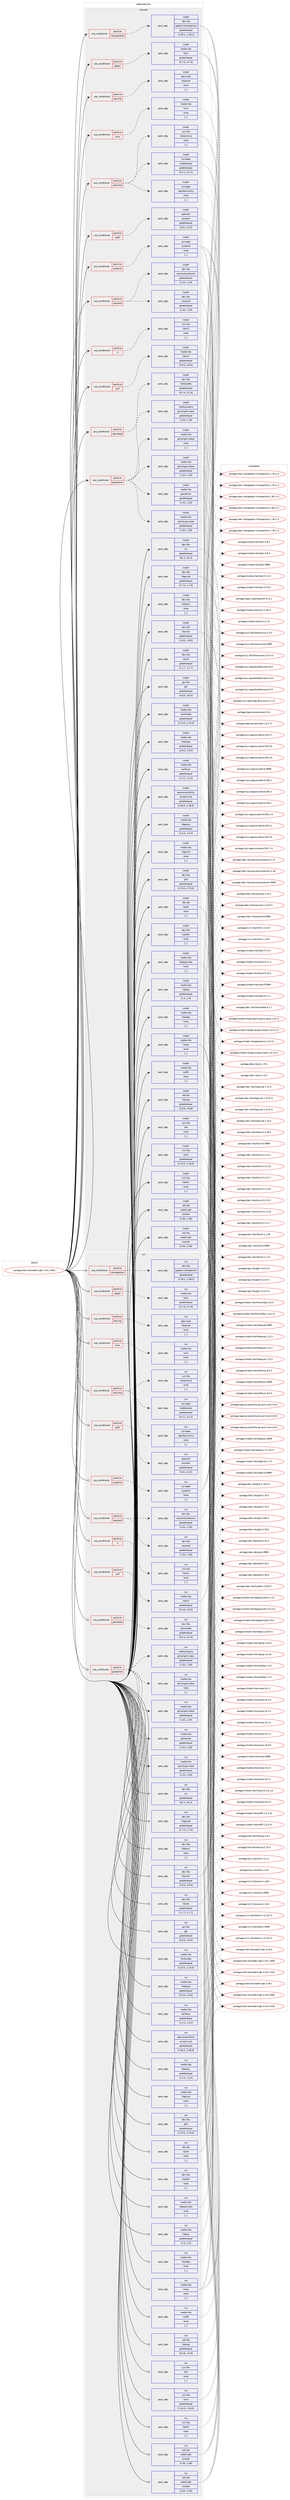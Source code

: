 digraph prolog {

# *************
# Graph options
# *************

newrank=true;
concentrate=true;
compound=true;
graph [rankdir=LR,fontname=Helvetica,fontsize=10,ranksep=1.5];#, ranksep=2.5, nodesep=0.2];
edge  [arrowhead=vee];
node  [fontname=Helvetica,fontsize=10];

# **********
# The ebuild
# **********

subgraph cluster_leftcol {
color=gray;
label=<<i>ebuild</i>>;
id [label="portage://net-libs/webkit-gtk-2.44.1-r600", color=red, width=4, href="../net-libs/webkit-gtk-2.44.1-r600.svg"];
}

# ****************
# The dependencies
# ****************

subgraph cluster_midcol {
color=gray;
label=<<i>dependencies</i>>;
subgraph cluster_compile {
fillcolor="#eeeeee";
style=filled;
label=<<i>compile</i>>;
subgraph cond3110 {
dependency8070 [label=<<TABLE BORDER="0" CELLBORDER="1" CELLSPACING="0" CELLPADDING="4"><TR><TD ROWSPAN="3" CELLPADDING="10">use_conditional</TD></TR><TR><TD>positive</TD></TR><TR><TD>X</TD></TR></TABLE>>, shape=none, color=red];
subgraph pack4933 {
dependency8071 [label=<<TABLE BORDER="0" CELLBORDER="1" CELLSPACING="0" CELLPADDING="4" WIDTH="220"><TR><TD ROWSPAN="6" CELLPADDING="30">pack_dep</TD></TR><TR><TD WIDTH="110">install</TD></TR><TR><TD>x11-libs</TD></TR><TR><TD>libX11</TD></TR><TR><TD>none</TD></TR><TR><TD>[,,]</TD></TR></TABLE>>, shape=none, color=blue];
}
dependency8070:e -> dependency8071:w [weight=20,style="dashed",arrowhead="vee"];
}
id:e -> dependency8070:w [weight=20,style="solid",arrowhead="vee"];
subgraph cond3111 {
dependency8072 [label=<<TABLE BORDER="0" CELLBORDER="1" CELLSPACING="0" CELLPADDING="4"><TR><TD ROWSPAN="3" CELLPADDING="10">use_conditional</TD></TR><TR><TD>positive</TD></TR><TR><TD>avif</TD></TR></TABLE>>, shape=none, color=red];
subgraph pack4934 {
dependency8073 [label=<<TABLE BORDER="0" CELLBORDER="1" CELLSPACING="0" CELLPADDING="4" WIDTH="220"><TR><TD ROWSPAN="6" CELLPADDING="30">pack_dep</TD></TR><TR><TD WIDTH="110">install</TD></TR><TR><TD>media-libs</TD></TR><TR><TD>libavif</TD></TR><TR><TD>greaterequal</TD></TR><TR><TD>[0.9.0,,,0.9.0]</TD></TR></TABLE>>, shape=none, color=blue];
}
dependency8072:e -> dependency8073:w [weight=20,style="dashed",arrowhead="vee"];
}
id:e -> dependency8072:w [weight=20,style="solid",arrowhead="vee"];
subgraph cond3112 {
dependency8074 [label=<<TABLE BORDER="0" CELLBORDER="1" CELLSPACING="0" CELLPADDING="4"><TR><TD ROWSPAN="3" CELLPADDING="10">use_conditional</TD></TR><TR><TD>positive</TD></TR><TR><TD>gamepad</TD></TR></TABLE>>, shape=none, color=red];
subgraph pack4935 {
dependency8075 [label=<<TABLE BORDER="0" CELLBORDER="1" CELLSPACING="0" CELLPADDING="4" WIDTH="220"><TR><TD ROWSPAN="6" CELLPADDING="30">pack_dep</TD></TR><TR><TD WIDTH="110">install</TD></TR><TR><TD>dev-libs</TD></TR><TR><TD>libmanette</TD></TR><TR><TD>greaterequal</TD></TR><TR><TD>[0.2.4,,,0.2.4]</TD></TR></TABLE>>, shape=none, color=blue];
}
dependency8074:e -> dependency8075:w [weight=20,style="dashed",arrowhead="vee"];
}
id:e -> dependency8074:w [weight=20,style="solid",arrowhead="vee"];
subgraph cond3113 {
dependency8076 [label=<<TABLE BORDER="0" CELLBORDER="1" CELLSPACING="0" CELLPADDING="4"><TR><TD ROWSPAN="3" CELLPADDING="10">use_conditional</TD></TR><TR><TD>positive</TD></TR><TR><TD>gstreamer</TD></TR></TABLE>>, shape=none, color=red];
subgraph pack4936 {
dependency8077 [label=<<TABLE BORDER="0" CELLBORDER="1" CELLSPACING="0" CELLPADDING="4" WIDTH="220"><TR><TD ROWSPAN="6" CELLPADDING="30">pack_dep</TD></TR><TR><TD WIDTH="110">install</TD></TR><TR><TD>media-libs</TD></TR><TR><TD>gstreamer</TD></TR><TR><TD>greaterequal</TD></TR><TR><TD>[1.20,,,1.20]</TD></TR></TABLE>>, shape=none, color=blue];
}
dependency8076:e -> dependency8077:w [weight=20,style="dashed",arrowhead="vee"];
subgraph pack4937 {
dependency8078 [label=<<TABLE BORDER="0" CELLBORDER="1" CELLSPACING="0" CELLPADDING="4" WIDTH="220"><TR><TD ROWSPAN="6" CELLPADDING="30">pack_dep</TD></TR><TR><TD WIDTH="110">install</TD></TR><TR><TD>media-libs</TD></TR><TR><TD>gst-plugins-base</TD></TR><TR><TD>greaterequal</TD></TR><TR><TD>[1.20,,,1.20]</TD></TR></TABLE>>, shape=none, color=blue];
}
dependency8076:e -> dependency8078:w [weight=20,style="dashed",arrowhead="vee"];
subgraph pack4938 {
dependency8079 [label=<<TABLE BORDER="0" CELLBORDER="1" CELLSPACING="0" CELLPADDING="4" WIDTH="220"><TR><TD ROWSPAN="6" CELLPADDING="30">pack_dep</TD></TR><TR><TD WIDTH="110">install</TD></TR><TR><TD>media-libs</TD></TR><TR><TD>gst-plugins-base</TD></TR><TR><TD>none</TD></TR><TR><TD>[,,]</TD></TR></TABLE>>, shape=none, color=blue];
}
dependency8076:e -> dependency8079:w [weight=20,style="dashed",arrowhead="vee"];
subgraph pack4939 {
dependency8080 [label=<<TABLE BORDER="0" CELLBORDER="1" CELLSPACING="0" CELLPADDING="4" WIDTH="220"><TR><TD ROWSPAN="6" CELLPADDING="30">pack_dep</TD></TR><TR><TD WIDTH="110">install</TD></TR><TR><TD>media-plugins</TD></TR><TR><TD>gst-plugins-opus</TD></TR><TR><TD>greaterequal</TD></TR><TR><TD>[1.20,,,1.20]</TD></TR></TABLE>>, shape=none, color=blue];
}
dependency8076:e -> dependency8080:w [weight=20,style="dashed",arrowhead="vee"];
subgraph pack4940 {
dependency8081 [label=<<TABLE BORDER="0" CELLBORDER="1" CELLSPACING="0" CELLPADDING="4" WIDTH="220"><TR><TD ROWSPAN="6" CELLPADDING="30">pack_dep</TD></TR><TR><TD WIDTH="110">install</TD></TR><TR><TD>media-libs</TD></TR><TR><TD>gst-plugins-bad</TD></TR><TR><TD>greaterequal</TD></TR><TR><TD>[1.20,,,1.20]</TD></TR></TABLE>>, shape=none, color=blue];
}
dependency8076:e -> dependency8081:w [weight=20,style="dashed",arrowhead="vee"];
}
id:e -> dependency8076:w [weight=20,style="solid",arrowhead="vee"];
subgraph cond3114 {
dependency8082 [label=<<TABLE BORDER="0" CELLBORDER="1" CELLSPACING="0" CELLPADDING="4"><TR><TD ROWSPAN="3" CELLPADDING="10">use_conditional</TD></TR><TR><TD>positive</TD></TR><TR><TD>introspection</TD></TR></TABLE>>, shape=none, color=red];
subgraph pack4941 {
dependency8083 [label=<<TABLE BORDER="0" CELLBORDER="1" CELLSPACING="0" CELLPADDING="4" WIDTH="220"><TR><TD ROWSPAN="6" CELLPADDING="30">pack_dep</TD></TR><TR><TD WIDTH="110">install</TD></TR><TR><TD>dev-libs</TD></TR><TR><TD>gobject-introspection</TD></TR><TR><TD>greaterequal</TD></TR><TR><TD>[1.59.1,,,1.59.1]</TD></TR></TABLE>>, shape=none, color=blue];
}
dependency8082:e -> dependency8083:w [weight=20,style="dashed",arrowhead="vee"];
}
id:e -> dependency8082:w [weight=20,style="solid",arrowhead="vee"];
subgraph cond3115 {
dependency8084 [label=<<TABLE BORDER="0" CELLBORDER="1" CELLSPACING="0" CELLPADDING="4"><TR><TD ROWSPAN="3" CELLPADDING="10">use_conditional</TD></TR><TR><TD>positive</TD></TR><TR><TD>jpegxl</TD></TR></TABLE>>, shape=none, color=red];
subgraph pack4942 {
dependency8085 [label=<<TABLE BORDER="0" CELLBORDER="1" CELLSPACING="0" CELLPADDING="4" WIDTH="220"><TR><TD ROWSPAN="6" CELLPADDING="30">pack_dep</TD></TR><TR><TD WIDTH="110">install</TD></TR><TR><TD>media-libs</TD></TR><TR><TD>libjxl</TD></TR><TR><TD>greaterequal</TD></TR><TR><TD>[0.7.0,,,0.7.0]</TD></TR></TABLE>>, shape=none, color=blue];
}
dependency8084:e -> dependency8085:w [weight=20,style="dashed",arrowhead="vee"];
}
id:e -> dependency8084:w [weight=20,style="solid",arrowhead="vee"];
subgraph cond3116 {
dependency8086 [label=<<TABLE BORDER="0" CELLBORDER="1" CELLSPACING="0" CELLPADDING="4"><TR><TD ROWSPAN="3" CELLPADDING="10">use_conditional</TD></TR><TR><TD>positive</TD></TR><TR><TD>keyring</TD></TR></TABLE>>, shape=none, color=red];
subgraph pack4943 {
dependency8087 [label=<<TABLE BORDER="0" CELLBORDER="1" CELLSPACING="0" CELLPADDING="4" WIDTH="220"><TR><TD ROWSPAN="6" CELLPADDING="30">pack_dep</TD></TR><TR><TD WIDTH="110">install</TD></TR><TR><TD>app-crypt</TD></TR><TR><TD>libsecret</TD></TR><TR><TD>none</TD></TR><TR><TD>[,,]</TD></TR></TABLE>>, shape=none, color=blue];
}
dependency8086:e -> dependency8087:w [weight=20,style="dashed",arrowhead="vee"];
}
id:e -> dependency8086:w [weight=20,style="solid",arrowhead="vee"];
subgraph cond3117 {
dependency8088 [label=<<TABLE BORDER="0" CELLBORDER="1" CELLSPACING="0" CELLPADDING="4"><TR><TD ROWSPAN="3" CELLPADDING="10">use_conditional</TD></TR><TR><TD>positive</TD></TR><TR><TD>lcms</TD></TR></TABLE>>, shape=none, color=red];
subgraph pack4944 {
dependency8089 [label=<<TABLE BORDER="0" CELLBORDER="1" CELLSPACING="0" CELLPADDING="4" WIDTH="220"><TR><TD ROWSPAN="6" CELLPADDING="30">pack_dep</TD></TR><TR><TD WIDTH="110">install</TD></TR><TR><TD>media-libs</TD></TR><TR><TD>lcms</TD></TR><TR><TD>none</TD></TR><TR><TD>[,,]</TD></TR></TABLE>>, shape=none, color=blue];
}
dependency8088:e -> dependency8089:w [weight=20,style="dashed",arrowhead="vee"];
}
id:e -> dependency8088:w [weight=20,style="solid",arrowhead="vee"];
subgraph cond3118 {
dependency8090 [label=<<TABLE BORDER="0" CELLBORDER="1" CELLSPACING="0" CELLPADDING="4"><TR><TD ROWSPAN="3" CELLPADDING="10">use_conditional</TD></TR><TR><TD>positive</TD></TR><TR><TD>seccomp</TD></TR></TABLE>>, shape=none, color=red];
subgraph pack4945 {
dependency8091 [label=<<TABLE BORDER="0" CELLBORDER="1" CELLSPACING="0" CELLPADDING="4" WIDTH="220"><TR><TD ROWSPAN="6" CELLPADDING="30">pack_dep</TD></TR><TR><TD WIDTH="110">install</TD></TR><TR><TD>sys-apps</TD></TR><TR><TD>bubblewrap</TD></TR><TR><TD>greaterequal</TD></TR><TR><TD>[0.3.1,,,0.3.1]</TD></TR></TABLE>>, shape=none, color=blue];
}
dependency8090:e -> dependency8091:w [weight=20,style="dashed",arrowhead="vee"];
subgraph pack4946 {
dependency8092 [label=<<TABLE BORDER="0" CELLBORDER="1" CELLSPACING="0" CELLPADDING="4" WIDTH="220"><TR><TD ROWSPAN="6" CELLPADDING="30">pack_dep</TD></TR><TR><TD WIDTH="110">install</TD></TR><TR><TD>sys-libs</TD></TR><TR><TD>libseccomp</TD></TR><TR><TD>none</TD></TR><TR><TD>[,,]</TD></TR></TABLE>>, shape=none, color=blue];
}
dependency8090:e -> dependency8092:w [weight=20,style="dashed",arrowhead="vee"];
subgraph pack4947 {
dependency8093 [label=<<TABLE BORDER="0" CELLBORDER="1" CELLSPACING="0" CELLPADDING="4" WIDTH="220"><TR><TD ROWSPAN="6" CELLPADDING="30">pack_dep</TD></TR><TR><TD WIDTH="110">install</TD></TR><TR><TD>sys-apps</TD></TR><TR><TD>xdg-dbus-proxy</TD></TR><TR><TD>none</TD></TR><TR><TD>[,,]</TD></TR></TABLE>>, shape=none, color=blue];
}
dependency8090:e -> dependency8093:w [weight=20,style="dashed",arrowhead="vee"];
}
id:e -> dependency8090:w [weight=20,style="solid",arrowhead="vee"];
subgraph cond3119 {
dependency8094 [label=<<TABLE BORDER="0" CELLBORDER="1" CELLSPACING="0" CELLPADDING="4"><TR><TD ROWSPAN="3" CELLPADDING="10">use_conditional</TD></TR><TR><TD>positive</TD></TR><TR><TD>spell</TD></TR></TABLE>>, shape=none, color=red];
subgraph pack4948 {
dependency8095 [label=<<TABLE BORDER="0" CELLBORDER="1" CELLSPACING="0" CELLPADDING="4" WIDTH="220"><TR><TD ROWSPAN="6" CELLPADDING="30">pack_dep</TD></TR><TR><TD WIDTH="110">install</TD></TR><TR><TD>app-text</TD></TR><TR><TD>enchant</TD></TR><TR><TD>greaterequal</TD></TR><TR><TD>[0.22,,,0.22]</TD></TR></TABLE>>, shape=none, color=blue];
}
dependency8094:e -> dependency8095:w [weight=20,style="dashed",arrowhead="vee"];
}
id:e -> dependency8094:w [weight=20,style="solid",arrowhead="vee"];
subgraph cond3120 {
dependency8096 [label=<<TABLE BORDER="0" CELLBORDER="1" CELLSPACING="0" CELLPADDING="4"><TR><TD ROWSPAN="3" CELLPADDING="10">use_conditional</TD></TR><TR><TD>positive</TD></TR><TR><TD>systemd</TD></TR></TABLE>>, shape=none, color=red];
subgraph pack4949 {
dependency8097 [label=<<TABLE BORDER="0" CELLBORDER="1" CELLSPACING="0" CELLPADDING="4" WIDTH="220"><TR><TD ROWSPAN="6" CELLPADDING="30">pack_dep</TD></TR><TR><TD WIDTH="110">install</TD></TR><TR><TD>sys-apps</TD></TR><TR><TD>systemd</TD></TR><TR><TD>none</TD></TR><TR><TD>[,,]</TD></TR></TABLE>>, shape=none, color=blue];
}
dependency8096:e -> dependency8097:w [weight=20,style="dashed",arrowhead="vee"];
}
id:e -> dependency8096:w [weight=20,style="solid",arrowhead="vee"];
subgraph cond3121 {
dependency8098 [label=<<TABLE BORDER="0" CELLBORDER="1" CELLSPACING="0" CELLPADDING="4"><TR><TD ROWSPAN="3" CELLPADDING="10">use_conditional</TD></TR><TR><TD>positive</TD></TR><TR><TD>wayland</TD></TR></TABLE>>, shape=none, color=red];
subgraph pack4950 {
dependency8099 [label=<<TABLE BORDER="0" CELLBORDER="1" CELLSPACING="0" CELLPADDING="4" WIDTH="220"><TR><TD ROWSPAN="6" CELLPADDING="30">pack_dep</TD></TR><TR><TD WIDTH="110">install</TD></TR><TR><TD>dev-libs</TD></TR><TR><TD>wayland</TD></TR><TR><TD>greaterequal</TD></TR><TR><TD>[1.20,,,1.20]</TD></TR></TABLE>>, shape=none, color=blue];
}
dependency8098:e -> dependency8099:w [weight=20,style="dashed",arrowhead="vee"];
subgraph pack4951 {
dependency8100 [label=<<TABLE BORDER="0" CELLBORDER="1" CELLSPACING="0" CELLPADDING="4" WIDTH="220"><TR><TD ROWSPAN="6" CELLPADDING="30">pack_dep</TD></TR><TR><TD WIDTH="110">install</TD></TR><TR><TD>dev-libs</TD></TR><TR><TD>wayland-protocols</TD></TR><TR><TD>greaterequal</TD></TR><TR><TD>[1.24,,,1.24]</TD></TR></TABLE>>, shape=none, color=blue];
}
dependency8098:e -> dependency8100:w [weight=20,style="dashed",arrowhead="vee"];
}
id:e -> dependency8098:w [weight=20,style="solid",arrowhead="vee"];
subgraph pack4952 {
dependency8101 [label=<<TABLE BORDER="0" CELLBORDER="1" CELLSPACING="0" CELLPADDING="4" WIDTH="220"><TR><TD ROWSPAN="6" CELLPADDING="30">pack_dep</TD></TR><TR><TD WIDTH="110">install</TD></TR><TR><TD>app-accessibility</TD></TR><TR><TD>at-spi2-core</TD></TR><TR><TD>greaterequal</TD></TR><TR><TD>[2.46.0,,,2.46.0]</TD></TR></TABLE>>, shape=none, color=blue];
}
id:e -> dependency8101:w [weight=20,style="solid",arrowhead="vee"];
subgraph pack4953 {
dependency8102 [label=<<TABLE BORDER="0" CELLBORDER="1" CELLSPACING="0" CELLPADDING="4" WIDTH="220"><TR><TD ROWSPAN="6" CELLPADDING="30">pack_dep</TD></TR><TR><TD WIDTH="110">install</TD></TR><TR><TD>dev-db</TD></TR><TR><TD>sqlite</TD></TR><TR><TD>none</TD></TR><TR><TD>[,,]</TD></TR></TABLE>>, shape=none, color=blue];
}
id:e -> dependency8102:w [weight=20,style="solid",arrowhead="vee"];
subgraph pack4954 {
dependency8103 [label=<<TABLE BORDER="0" CELLBORDER="1" CELLSPACING="0" CELLPADDING="4" WIDTH="220"><TR><TD ROWSPAN="6" CELLPADDING="30">pack_dep</TD></TR><TR><TD WIDTH="110">install</TD></TR><TR><TD>dev-libs</TD></TR><TR><TD>glib</TD></TR><TR><TD>greaterequal</TD></TR><TR><TD>[2.70.0,,,2.70.0]</TD></TR></TABLE>>, shape=none, color=blue];
}
id:e -> dependency8103:w [weight=20,style="solid",arrowhead="vee"];
subgraph pack4955 {
dependency8104 [label=<<TABLE BORDER="0" CELLBORDER="1" CELLSPACING="0" CELLPADDING="4" WIDTH="220"><TR><TD ROWSPAN="6" CELLPADDING="30">pack_dep</TD></TR><TR><TD WIDTH="110">install</TD></TR><TR><TD>dev-libs</TD></TR><TR><TD>hyphen</TD></TR><TR><TD>none</TD></TR><TR><TD>[,,]</TD></TR></TABLE>>, shape=none, color=blue];
}
id:e -> dependency8104:w [weight=20,style="solid",arrowhead="vee"];
subgraph pack4956 {
dependency8105 [label=<<TABLE BORDER="0" CELLBORDER="1" CELLSPACING="0" CELLPADDING="4" WIDTH="220"><TR><TD ROWSPAN="6" CELLPADDING="30">pack_dep</TD></TR><TR><TD WIDTH="110">install</TD></TR><TR><TD>dev-libs</TD></TR><TR><TD>icu</TD></TR><TR><TD>greaterequal</TD></TR><TR><TD>[61.2,,,61.2]</TD></TR></TABLE>>, shape=none, color=blue];
}
id:e -> dependency8105:w [weight=20,style="solid",arrowhead="vee"];
subgraph pack4957 {
dependency8106 [label=<<TABLE BORDER="0" CELLBORDER="1" CELLSPACING="0" CELLPADDING="4" WIDTH="220"><TR><TD ROWSPAN="6" CELLPADDING="30">pack_dep</TD></TR><TR><TD WIDTH="110">install</TD></TR><TR><TD>dev-libs</TD></TR><TR><TD>libgcrypt</TD></TR><TR><TD>greaterequal</TD></TR><TR><TD>[1.7.0,,,1.7.0]</TD></TR></TABLE>>, shape=none, color=blue];
}
id:e -> dependency8106:w [weight=20,style="solid",arrowhead="vee"];
subgraph pack4958 {
dependency8107 [label=<<TABLE BORDER="0" CELLBORDER="1" CELLSPACING="0" CELLPADDING="4" WIDTH="220"><TR><TD ROWSPAN="6" CELLPADDING="30">pack_dep</TD></TR><TR><TD WIDTH="110">install</TD></TR><TR><TD>dev-libs</TD></TR><TR><TD>libtasn1</TD></TR><TR><TD>none</TD></TR><TR><TD>[,,]</TD></TR></TABLE>>, shape=none, color=blue];
}
id:e -> dependency8107:w [weight=20,style="solid",arrowhead="vee"];
subgraph pack4959 {
dependency8108 [label=<<TABLE BORDER="0" CELLBORDER="1" CELLSPACING="0" CELLPADDING="4" WIDTH="220"><TR><TD ROWSPAN="6" CELLPADDING="30">pack_dep</TD></TR><TR><TD WIDTH="110">install</TD></TR><TR><TD>dev-libs</TD></TR><TR><TD>libxml2</TD></TR><TR><TD>greaterequal</TD></TR><TR><TD>[2.8.0,,,2.8.0]</TD></TR></TABLE>>, shape=none, color=blue];
}
id:e -> dependency8108:w [weight=20,style="solid",arrowhead="vee"];
subgraph pack4960 {
dependency8109 [label=<<TABLE BORDER="0" CELLBORDER="1" CELLSPACING="0" CELLPADDING="4" WIDTH="220"><TR><TD ROWSPAN="6" CELLPADDING="30">pack_dep</TD></TR><TR><TD WIDTH="110">install</TD></TR><TR><TD>dev-libs</TD></TR><TR><TD>libxslt</TD></TR><TR><TD>greaterequal</TD></TR><TR><TD>[1.1.7,,,1.1.7]</TD></TR></TABLE>>, shape=none, color=blue];
}
id:e -> dependency8109:w [weight=20,style="solid",arrowhead="vee"];
subgraph pack4961 {
dependency8110 [label=<<TABLE BORDER="0" CELLBORDER="1" CELLSPACING="0" CELLPADDING="4" WIDTH="220"><TR><TD ROWSPAN="6" CELLPADDING="30">pack_dep</TD></TR><TR><TD WIDTH="110">install</TD></TR><TR><TD>gui-libs</TD></TR><TR><TD>gtk</TD></TR><TR><TD>greaterequal</TD></TR><TR><TD>[4.6.0,,,4.6.0]</TD></TR></TABLE>>, shape=none, color=blue];
}
id:e -> dependency8110:w [weight=20,style="solid",arrowhead="vee"];
subgraph pack4962 {
dependency8111 [label=<<TABLE BORDER="0" CELLBORDER="1" CELLSPACING="0" CELLPADDING="4" WIDTH="220"><TR><TD ROWSPAN="6" CELLPADDING="30">pack_dep</TD></TR><TR><TD WIDTH="110">install</TD></TR><TR><TD>media-libs</TD></TR><TR><TD>fontconfig</TD></TR><TR><TD>greaterequal</TD></TR><TR><TD>[2.13.0,,,2.13.0]</TD></TR></TABLE>>, shape=none, color=blue];
}
id:e -> dependency8111:w [weight=20,style="solid",arrowhead="vee"];
subgraph pack4963 {
dependency8112 [label=<<TABLE BORDER="0" CELLBORDER="1" CELLSPACING="0" CELLPADDING="4" WIDTH="220"><TR><TD ROWSPAN="6" CELLPADDING="30">pack_dep</TD></TR><TR><TD WIDTH="110">install</TD></TR><TR><TD>media-libs</TD></TR><TR><TD>freetype</TD></TR><TR><TD>greaterequal</TD></TR><TR><TD>[2.9.0,,,2.9.0]</TD></TR></TABLE>>, shape=none, color=blue];
}
id:e -> dependency8112:w [weight=20,style="solid",arrowhead="vee"];
subgraph pack4964 {
dependency8113 [label=<<TABLE BORDER="0" CELLBORDER="1" CELLSPACING="0" CELLPADDING="4" WIDTH="220"><TR><TD ROWSPAN="6" CELLPADDING="30">pack_dep</TD></TR><TR><TD WIDTH="110">install</TD></TR><TR><TD>media-libs</TD></TR><TR><TD>harfbuzz</TD></TR><TR><TD>greaterequal</TD></TR><TR><TD>[1.4.2,,,1.4.2]</TD></TR></TABLE>>, shape=none, color=blue];
}
id:e -> dependency8113:w [weight=20,style="solid",arrowhead="vee"];
subgraph pack4965 {
dependency8114 [label=<<TABLE BORDER="0" CELLBORDER="1" CELLSPACING="0" CELLPADDING="4" WIDTH="220"><TR><TD ROWSPAN="6" CELLPADDING="30">pack_dep</TD></TR><TR><TD WIDTH="110">install</TD></TR><TR><TD>media-libs</TD></TR><TR><TD>libepoxy</TD></TR><TR><TD>greaterequal</TD></TR><TR><TD>[1.5.4,,,1.5.4]</TD></TR></TABLE>>, shape=none, color=blue];
}
id:e -> dependency8114:w [weight=20,style="solid",arrowhead="vee"];
subgraph pack4966 {
dependency8115 [label=<<TABLE BORDER="0" CELLBORDER="1" CELLSPACING="0" CELLPADDING="4" WIDTH="220"><TR><TD ROWSPAN="6" CELLPADDING="30">pack_dep</TD></TR><TR><TD WIDTH="110">install</TD></TR><TR><TD>media-libs</TD></TR><TR><TD>libglvnd</TD></TR><TR><TD>none</TD></TR><TR><TD>[,,]</TD></TR></TABLE>>, shape=none, color=blue];
}
id:e -> dependency8115:w [weight=20,style="solid",arrowhead="vee"];
subgraph pack4967 {
dependency8116 [label=<<TABLE BORDER="0" CELLBORDER="1" CELLSPACING="0" CELLPADDING="4" WIDTH="220"><TR><TD ROWSPAN="6" CELLPADDING="30">pack_dep</TD></TR><TR><TD WIDTH="110">install</TD></TR><TR><TD>media-libs</TD></TR><TR><TD>libjpeg-turbo</TD></TR><TR><TD>none</TD></TR><TR><TD>[,,]</TD></TR></TABLE>>, shape=none, color=blue];
}
id:e -> dependency8116:w [weight=20,style="solid",arrowhead="vee"];
subgraph pack4968 {
dependency8117 [label=<<TABLE BORDER="0" CELLBORDER="1" CELLSPACING="0" CELLPADDING="4" WIDTH="220"><TR><TD ROWSPAN="6" CELLPADDING="30">pack_dep</TD></TR><TR><TD WIDTH="110">install</TD></TR><TR><TD>media-libs</TD></TR><TR><TD>libpng</TD></TR><TR><TD>greaterequal</TD></TR><TR><TD>[1.4,,,1.4]</TD></TR></TABLE>>, shape=none, color=blue];
}
id:e -> dependency8117:w [weight=20,style="solid",arrowhead="vee"];
subgraph pack4969 {
dependency8118 [label=<<TABLE BORDER="0" CELLBORDER="1" CELLSPACING="0" CELLPADDING="4" WIDTH="220"><TR><TD ROWSPAN="6" CELLPADDING="30">pack_dep</TD></TR><TR><TD WIDTH="110">install</TD></TR><TR><TD>media-libs</TD></TR><TR><TD>libwebp</TD></TR><TR><TD>none</TD></TR><TR><TD>[,,]</TD></TR></TABLE>>, shape=none, color=blue];
}
id:e -> dependency8118:w [weight=20,style="solid",arrowhead="vee"];
subgraph pack4970 {
dependency8119 [label=<<TABLE BORDER="0" CELLBORDER="1" CELLSPACING="0" CELLPADDING="4" WIDTH="220"><TR><TD ROWSPAN="6" CELLPADDING="30">pack_dep</TD></TR><TR><TD WIDTH="110">install</TD></TR><TR><TD>media-libs</TD></TR><TR><TD>mesa</TD></TR><TR><TD>none</TD></TR><TR><TD>[,,]</TD></TR></TABLE>>, shape=none, color=blue];
}
id:e -> dependency8119:w [weight=20,style="solid",arrowhead="vee"];
subgraph pack4971 {
dependency8120 [label=<<TABLE BORDER="0" CELLBORDER="1" CELLSPACING="0" CELLPADDING="4" WIDTH="220"><TR><TD ROWSPAN="6" CELLPADDING="30">pack_dep</TD></TR><TR><TD WIDTH="110">install</TD></TR><TR><TD>media-libs</TD></TR><TR><TD>woff2</TD></TR><TR><TD>none</TD></TR><TR><TD>[,,]</TD></TR></TABLE>>, shape=none, color=blue];
}
id:e -> dependency8120:w [weight=20,style="solid",arrowhead="vee"];
subgraph pack4972 {
dependency8121 [label=<<TABLE BORDER="0" CELLBORDER="1" CELLSPACING="0" CELLPADDING="4" WIDTH="220"><TR><TD ROWSPAN="6" CELLPADDING="30">pack_dep</TD></TR><TR><TD WIDTH="110">install</TD></TR><TR><TD>net-libs</TD></TR><TR><TD>libsoup</TD></TR><TR><TD>greaterequal</TD></TR><TR><TD>[3.0.8,,,3.0.8]</TD></TR></TABLE>>, shape=none, color=blue];
}
id:e -> dependency8121:w [weight=20,style="solid",arrowhead="vee"];
subgraph pack4973 {
dependency8122 [label=<<TABLE BORDER="0" CELLBORDER="1" CELLSPACING="0" CELLPADDING="4" WIDTH="220"><TR><TD ROWSPAN="6" CELLPADDING="30">pack_dep</TD></TR><TR><TD WIDTH="110">install</TD></TR><TR><TD>sys-libs</TD></TR><TR><TD>zlib</TD></TR><TR><TD>none</TD></TR><TR><TD>[,,]</TD></TR></TABLE>>, shape=none, color=blue];
}
id:e -> dependency8122:w [weight=20,style="solid",arrowhead="vee"];
subgraph pack4974 {
dependency8123 [label=<<TABLE BORDER="0" CELLBORDER="1" CELLSPACING="0" CELLPADDING="4" WIDTH="220"><TR><TD ROWSPAN="6" CELLPADDING="30">pack_dep</TD></TR><TR><TD WIDTH="110">install</TD></TR><TR><TD>x11-libs</TD></TR><TR><TD>cairo</TD></TR><TR><TD>greaterequal</TD></TR><TR><TD>[1.16.0,,,1.16.0]</TD></TR></TABLE>>, shape=none, color=blue];
}
id:e -> dependency8123:w [weight=20,style="solid",arrowhead="vee"];
subgraph pack4975 {
dependency8124 [label=<<TABLE BORDER="0" CELLBORDER="1" CELLSPACING="0" CELLPADDING="4" WIDTH="220"><TR><TD ROWSPAN="6" CELLPADDING="30">pack_dep</TD></TR><TR><TD WIDTH="110">install</TD></TR><TR><TD>x11-libs</TD></TR><TR><TD>libdrm</TD></TR><TR><TD>none</TD></TR><TR><TD>[,,]</TD></TR></TABLE>>, shape=none, color=blue];
}
id:e -> dependency8124:w [weight=20,style="solid",arrowhead="vee"];
subgraph pack4976 {
dependency8125 [label=<<TABLE BORDER="0" CELLBORDER="1" CELLSPACING="0" CELLPADDING="4" WIDTH="220"><TR><TD ROWSPAN="6" CELLPADDING="30">pack_dep</TD></TR><TR><TD WIDTH="110">install</TD></TR><TR><TD>net-libs</TD></TR><TR><TD>webkit-gtk</TD></TR><TR><TD>smaller</TD></TR><TR><TD>[2.38,,,2.38]</TD></TR></TABLE>>, shape=none, color=blue];
}
id:e -> dependency8125:w [weight=20,style="solid",arrowhead="vee"];
subgraph pack4977 {
dependency8126 [label=<<TABLE BORDER="0" CELLBORDER="1" CELLSPACING="0" CELLPADDING="4" WIDTH="220"><TR><TD ROWSPAN="6" CELLPADDING="30">pack_dep</TD></TR><TR><TD WIDTH="110">install</TD></TR><TR><TD>net-libs</TD></TR><TR><TD>webkit-gtk</TD></TR><TR><TD>smaller</TD></TR><TR><TD>[2.44,,,2.44]</TD></TR></TABLE>>, shape=none, color=blue];
}
id:e -> dependency8126:w [weight=20,style="solid",arrowhead="vee"];
}
subgraph cluster_compileandrun {
fillcolor="#eeeeee";
style=filled;
label=<<i>compile and run</i>>;
}
subgraph cluster_run {
fillcolor="#eeeeee";
style=filled;
label=<<i>run</i>>;
subgraph cond3122 {
dependency8127 [label=<<TABLE BORDER="0" CELLBORDER="1" CELLSPACING="0" CELLPADDING="4"><TR><TD ROWSPAN="3" CELLPADDING="10">use_conditional</TD></TR><TR><TD>positive</TD></TR><TR><TD>X</TD></TR></TABLE>>, shape=none, color=red];
subgraph pack4978 {
dependency8128 [label=<<TABLE BORDER="0" CELLBORDER="1" CELLSPACING="0" CELLPADDING="4" WIDTH="220"><TR><TD ROWSPAN="6" CELLPADDING="30">pack_dep</TD></TR><TR><TD WIDTH="110">run</TD></TR><TR><TD>x11-libs</TD></TR><TR><TD>libX11</TD></TR><TR><TD>none</TD></TR><TR><TD>[,,]</TD></TR></TABLE>>, shape=none, color=blue];
}
dependency8127:e -> dependency8128:w [weight=20,style="dashed",arrowhead="vee"];
}
id:e -> dependency8127:w [weight=20,style="solid",arrowhead="odot"];
subgraph cond3123 {
dependency8129 [label=<<TABLE BORDER="0" CELLBORDER="1" CELLSPACING="0" CELLPADDING="4"><TR><TD ROWSPAN="3" CELLPADDING="10">use_conditional</TD></TR><TR><TD>positive</TD></TR><TR><TD>avif</TD></TR></TABLE>>, shape=none, color=red];
subgraph pack4979 {
dependency8130 [label=<<TABLE BORDER="0" CELLBORDER="1" CELLSPACING="0" CELLPADDING="4" WIDTH="220"><TR><TD ROWSPAN="6" CELLPADDING="30">pack_dep</TD></TR><TR><TD WIDTH="110">run</TD></TR><TR><TD>media-libs</TD></TR><TR><TD>libavif</TD></TR><TR><TD>greaterequal</TD></TR><TR><TD>[0.9.0,,,0.9.0]</TD></TR></TABLE>>, shape=none, color=blue];
}
dependency8129:e -> dependency8130:w [weight=20,style="dashed",arrowhead="vee"];
}
id:e -> dependency8129:w [weight=20,style="solid",arrowhead="odot"];
subgraph cond3124 {
dependency8131 [label=<<TABLE BORDER="0" CELLBORDER="1" CELLSPACING="0" CELLPADDING="4"><TR><TD ROWSPAN="3" CELLPADDING="10">use_conditional</TD></TR><TR><TD>positive</TD></TR><TR><TD>gamepad</TD></TR></TABLE>>, shape=none, color=red];
subgraph pack4980 {
dependency8132 [label=<<TABLE BORDER="0" CELLBORDER="1" CELLSPACING="0" CELLPADDING="4" WIDTH="220"><TR><TD ROWSPAN="6" CELLPADDING="30">pack_dep</TD></TR><TR><TD WIDTH="110">run</TD></TR><TR><TD>dev-libs</TD></TR><TR><TD>libmanette</TD></TR><TR><TD>greaterequal</TD></TR><TR><TD>[0.2.4,,,0.2.4]</TD></TR></TABLE>>, shape=none, color=blue];
}
dependency8131:e -> dependency8132:w [weight=20,style="dashed",arrowhead="vee"];
}
id:e -> dependency8131:w [weight=20,style="solid",arrowhead="odot"];
subgraph cond3125 {
dependency8133 [label=<<TABLE BORDER="0" CELLBORDER="1" CELLSPACING="0" CELLPADDING="4"><TR><TD ROWSPAN="3" CELLPADDING="10">use_conditional</TD></TR><TR><TD>positive</TD></TR><TR><TD>gstreamer</TD></TR></TABLE>>, shape=none, color=red];
subgraph pack4981 {
dependency8134 [label=<<TABLE BORDER="0" CELLBORDER="1" CELLSPACING="0" CELLPADDING="4" WIDTH="220"><TR><TD ROWSPAN="6" CELLPADDING="30">pack_dep</TD></TR><TR><TD WIDTH="110">run</TD></TR><TR><TD>media-libs</TD></TR><TR><TD>gstreamer</TD></TR><TR><TD>greaterequal</TD></TR><TR><TD>[1.20,,,1.20]</TD></TR></TABLE>>, shape=none, color=blue];
}
dependency8133:e -> dependency8134:w [weight=20,style="dashed",arrowhead="vee"];
subgraph pack4982 {
dependency8135 [label=<<TABLE BORDER="0" CELLBORDER="1" CELLSPACING="0" CELLPADDING="4" WIDTH="220"><TR><TD ROWSPAN="6" CELLPADDING="30">pack_dep</TD></TR><TR><TD WIDTH="110">run</TD></TR><TR><TD>media-libs</TD></TR><TR><TD>gst-plugins-base</TD></TR><TR><TD>greaterequal</TD></TR><TR><TD>[1.20,,,1.20]</TD></TR></TABLE>>, shape=none, color=blue];
}
dependency8133:e -> dependency8135:w [weight=20,style="dashed",arrowhead="vee"];
subgraph pack4983 {
dependency8136 [label=<<TABLE BORDER="0" CELLBORDER="1" CELLSPACING="0" CELLPADDING="4" WIDTH="220"><TR><TD ROWSPAN="6" CELLPADDING="30">pack_dep</TD></TR><TR><TD WIDTH="110">run</TD></TR><TR><TD>media-libs</TD></TR><TR><TD>gst-plugins-base</TD></TR><TR><TD>none</TD></TR><TR><TD>[,,]</TD></TR></TABLE>>, shape=none, color=blue];
}
dependency8133:e -> dependency8136:w [weight=20,style="dashed",arrowhead="vee"];
subgraph pack4984 {
dependency8137 [label=<<TABLE BORDER="0" CELLBORDER="1" CELLSPACING="0" CELLPADDING="4" WIDTH="220"><TR><TD ROWSPAN="6" CELLPADDING="30">pack_dep</TD></TR><TR><TD WIDTH="110">run</TD></TR><TR><TD>media-plugins</TD></TR><TR><TD>gst-plugins-opus</TD></TR><TR><TD>greaterequal</TD></TR><TR><TD>[1.20,,,1.20]</TD></TR></TABLE>>, shape=none, color=blue];
}
dependency8133:e -> dependency8137:w [weight=20,style="dashed",arrowhead="vee"];
subgraph pack4985 {
dependency8138 [label=<<TABLE BORDER="0" CELLBORDER="1" CELLSPACING="0" CELLPADDING="4" WIDTH="220"><TR><TD ROWSPAN="6" CELLPADDING="30">pack_dep</TD></TR><TR><TD WIDTH="110">run</TD></TR><TR><TD>media-libs</TD></TR><TR><TD>gst-plugins-bad</TD></TR><TR><TD>greaterequal</TD></TR><TR><TD>[1.20,,,1.20]</TD></TR></TABLE>>, shape=none, color=blue];
}
dependency8133:e -> dependency8138:w [weight=20,style="dashed",arrowhead="vee"];
}
id:e -> dependency8133:w [weight=20,style="solid",arrowhead="odot"];
subgraph cond3126 {
dependency8139 [label=<<TABLE BORDER="0" CELLBORDER="1" CELLSPACING="0" CELLPADDING="4"><TR><TD ROWSPAN="3" CELLPADDING="10">use_conditional</TD></TR><TR><TD>positive</TD></TR><TR><TD>introspection</TD></TR></TABLE>>, shape=none, color=red];
subgraph pack4986 {
dependency8140 [label=<<TABLE BORDER="0" CELLBORDER="1" CELLSPACING="0" CELLPADDING="4" WIDTH="220"><TR><TD ROWSPAN="6" CELLPADDING="30">pack_dep</TD></TR><TR><TD WIDTH="110">run</TD></TR><TR><TD>dev-libs</TD></TR><TR><TD>gobject-introspection</TD></TR><TR><TD>greaterequal</TD></TR><TR><TD>[1.59.1,,,1.59.1]</TD></TR></TABLE>>, shape=none, color=blue];
}
dependency8139:e -> dependency8140:w [weight=20,style="dashed",arrowhead="vee"];
}
id:e -> dependency8139:w [weight=20,style="solid",arrowhead="odot"];
subgraph cond3127 {
dependency8141 [label=<<TABLE BORDER="0" CELLBORDER="1" CELLSPACING="0" CELLPADDING="4"><TR><TD ROWSPAN="3" CELLPADDING="10">use_conditional</TD></TR><TR><TD>positive</TD></TR><TR><TD>jpegxl</TD></TR></TABLE>>, shape=none, color=red];
subgraph pack4987 {
dependency8142 [label=<<TABLE BORDER="0" CELLBORDER="1" CELLSPACING="0" CELLPADDING="4" WIDTH="220"><TR><TD ROWSPAN="6" CELLPADDING="30">pack_dep</TD></TR><TR><TD WIDTH="110">run</TD></TR><TR><TD>media-libs</TD></TR><TR><TD>libjxl</TD></TR><TR><TD>greaterequal</TD></TR><TR><TD>[0.7.0,,,0.7.0]</TD></TR></TABLE>>, shape=none, color=blue];
}
dependency8141:e -> dependency8142:w [weight=20,style="dashed",arrowhead="vee"];
}
id:e -> dependency8141:w [weight=20,style="solid",arrowhead="odot"];
subgraph cond3128 {
dependency8143 [label=<<TABLE BORDER="0" CELLBORDER="1" CELLSPACING="0" CELLPADDING="4"><TR><TD ROWSPAN="3" CELLPADDING="10">use_conditional</TD></TR><TR><TD>positive</TD></TR><TR><TD>keyring</TD></TR></TABLE>>, shape=none, color=red];
subgraph pack4988 {
dependency8144 [label=<<TABLE BORDER="0" CELLBORDER="1" CELLSPACING="0" CELLPADDING="4" WIDTH="220"><TR><TD ROWSPAN="6" CELLPADDING="30">pack_dep</TD></TR><TR><TD WIDTH="110">run</TD></TR><TR><TD>app-crypt</TD></TR><TR><TD>libsecret</TD></TR><TR><TD>none</TD></TR><TR><TD>[,,]</TD></TR></TABLE>>, shape=none, color=blue];
}
dependency8143:e -> dependency8144:w [weight=20,style="dashed",arrowhead="vee"];
}
id:e -> dependency8143:w [weight=20,style="solid",arrowhead="odot"];
subgraph cond3129 {
dependency8145 [label=<<TABLE BORDER="0" CELLBORDER="1" CELLSPACING="0" CELLPADDING="4"><TR><TD ROWSPAN="3" CELLPADDING="10">use_conditional</TD></TR><TR><TD>positive</TD></TR><TR><TD>lcms</TD></TR></TABLE>>, shape=none, color=red];
subgraph pack4989 {
dependency8146 [label=<<TABLE BORDER="0" CELLBORDER="1" CELLSPACING="0" CELLPADDING="4" WIDTH="220"><TR><TD ROWSPAN="6" CELLPADDING="30">pack_dep</TD></TR><TR><TD WIDTH="110">run</TD></TR><TR><TD>media-libs</TD></TR><TR><TD>lcms</TD></TR><TR><TD>none</TD></TR><TR><TD>[,,]</TD></TR></TABLE>>, shape=none, color=blue];
}
dependency8145:e -> dependency8146:w [weight=20,style="dashed",arrowhead="vee"];
}
id:e -> dependency8145:w [weight=20,style="solid",arrowhead="odot"];
subgraph cond3130 {
dependency8147 [label=<<TABLE BORDER="0" CELLBORDER="1" CELLSPACING="0" CELLPADDING="4"><TR><TD ROWSPAN="3" CELLPADDING="10">use_conditional</TD></TR><TR><TD>positive</TD></TR><TR><TD>seccomp</TD></TR></TABLE>>, shape=none, color=red];
subgraph pack4990 {
dependency8148 [label=<<TABLE BORDER="0" CELLBORDER="1" CELLSPACING="0" CELLPADDING="4" WIDTH="220"><TR><TD ROWSPAN="6" CELLPADDING="30">pack_dep</TD></TR><TR><TD WIDTH="110">run</TD></TR><TR><TD>sys-apps</TD></TR><TR><TD>bubblewrap</TD></TR><TR><TD>greaterequal</TD></TR><TR><TD>[0.3.1,,,0.3.1]</TD></TR></TABLE>>, shape=none, color=blue];
}
dependency8147:e -> dependency8148:w [weight=20,style="dashed",arrowhead="vee"];
subgraph pack4991 {
dependency8149 [label=<<TABLE BORDER="0" CELLBORDER="1" CELLSPACING="0" CELLPADDING="4" WIDTH="220"><TR><TD ROWSPAN="6" CELLPADDING="30">pack_dep</TD></TR><TR><TD WIDTH="110">run</TD></TR><TR><TD>sys-libs</TD></TR><TR><TD>libseccomp</TD></TR><TR><TD>none</TD></TR><TR><TD>[,,]</TD></TR></TABLE>>, shape=none, color=blue];
}
dependency8147:e -> dependency8149:w [weight=20,style="dashed",arrowhead="vee"];
subgraph pack4992 {
dependency8150 [label=<<TABLE BORDER="0" CELLBORDER="1" CELLSPACING="0" CELLPADDING="4" WIDTH="220"><TR><TD ROWSPAN="6" CELLPADDING="30">pack_dep</TD></TR><TR><TD WIDTH="110">run</TD></TR><TR><TD>sys-apps</TD></TR><TR><TD>xdg-dbus-proxy</TD></TR><TR><TD>none</TD></TR><TR><TD>[,,]</TD></TR></TABLE>>, shape=none, color=blue];
}
dependency8147:e -> dependency8150:w [weight=20,style="dashed",arrowhead="vee"];
}
id:e -> dependency8147:w [weight=20,style="solid",arrowhead="odot"];
subgraph cond3131 {
dependency8151 [label=<<TABLE BORDER="0" CELLBORDER="1" CELLSPACING="0" CELLPADDING="4"><TR><TD ROWSPAN="3" CELLPADDING="10">use_conditional</TD></TR><TR><TD>positive</TD></TR><TR><TD>spell</TD></TR></TABLE>>, shape=none, color=red];
subgraph pack4993 {
dependency8152 [label=<<TABLE BORDER="0" CELLBORDER="1" CELLSPACING="0" CELLPADDING="4" WIDTH="220"><TR><TD ROWSPAN="6" CELLPADDING="30">pack_dep</TD></TR><TR><TD WIDTH="110">run</TD></TR><TR><TD>app-text</TD></TR><TR><TD>enchant</TD></TR><TR><TD>greaterequal</TD></TR><TR><TD>[0.22,,,0.22]</TD></TR></TABLE>>, shape=none, color=blue];
}
dependency8151:e -> dependency8152:w [weight=20,style="dashed",arrowhead="vee"];
}
id:e -> dependency8151:w [weight=20,style="solid",arrowhead="odot"];
subgraph cond3132 {
dependency8153 [label=<<TABLE BORDER="0" CELLBORDER="1" CELLSPACING="0" CELLPADDING="4"><TR><TD ROWSPAN="3" CELLPADDING="10">use_conditional</TD></TR><TR><TD>positive</TD></TR><TR><TD>systemd</TD></TR></TABLE>>, shape=none, color=red];
subgraph pack4994 {
dependency8154 [label=<<TABLE BORDER="0" CELLBORDER="1" CELLSPACING="0" CELLPADDING="4" WIDTH="220"><TR><TD ROWSPAN="6" CELLPADDING="30">pack_dep</TD></TR><TR><TD WIDTH="110">run</TD></TR><TR><TD>sys-apps</TD></TR><TR><TD>systemd</TD></TR><TR><TD>none</TD></TR><TR><TD>[,,]</TD></TR></TABLE>>, shape=none, color=blue];
}
dependency8153:e -> dependency8154:w [weight=20,style="dashed",arrowhead="vee"];
}
id:e -> dependency8153:w [weight=20,style="solid",arrowhead="odot"];
subgraph cond3133 {
dependency8155 [label=<<TABLE BORDER="0" CELLBORDER="1" CELLSPACING="0" CELLPADDING="4"><TR><TD ROWSPAN="3" CELLPADDING="10">use_conditional</TD></TR><TR><TD>positive</TD></TR><TR><TD>wayland</TD></TR></TABLE>>, shape=none, color=red];
subgraph pack4995 {
dependency8156 [label=<<TABLE BORDER="0" CELLBORDER="1" CELLSPACING="0" CELLPADDING="4" WIDTH="220"><TR><TD ROWSPAN="6" CELLPADDING="30">pack_dep</TD></TR><TR><TD WIDTH="110">run</TD></TR><TR><TD>dev-libs</TD></TR><TR><TD>wayland</TD></TR><TR><TD>greaterequal</TD></TR><TR><TD>[1.20,,,1.20]</TD></TR></TABLE>>, shape=none, color=blue];
}
dependency8155:e -> dependency8156:w [weight=20,style="dashed",arrowhead="vee"];
subgraph pack4996 {
dependency8157 [label=<<TABLE BORDER="0" CELLBORDER="1" CELLSPACING="0" CELLPADDING="4" WIDTH="220"><TR><TD ROWSPAN="6" CELLPADDING="30">pack_dep</TD></TR><TR><TD WIDTH="110">run</TD></TR><TR><TD>dev-libs</TD></TR><TR><TD>wayland-protocols</TD></TR><TR><TD>greaterequal</TD></TR><TR><TD>[1.24,,,1.24]</TD></TR></TABLE>>, shape=none, color=blue];
}
dependency8155:e -> dependency8157:w [weight=20,style="dashed",arrowhead="vee"];
}
id:e -> dependency8155:w [weight=20,style="solid",arrowhead="odot"];
subgraph pack4997 {
dependency8158 [label=<<TABLE BORDER="0" CELLBORDER="1" CELLSPACING="0" CELLPADDING="4" WIDTH="220"><TR><TD ROWSPAN="6" CELLPADDING="30">pack_dep</TD></TR><TR><TD WIDTH="110">run</TD></TR><TR><TD>app-accessibility</TD></TR><TR><TD>at-spi2-core</TD></TR><TR><TD>greaterequal</TD></TR><TR><TD>[2.46.0,,,2.46.0]</TD></TR></TABLE>>, shape=none, color=blue];
}
id:e -> dependency8158:w [weight=20,style="solid",arrowhead="odot"];
subgraph pack4998 {
dependency8159 [label=<<TABLE BORDER="0" CELLBORDER="1" CELLSPACING="0" CELLPADDING="4" WIDTH="220"><TR><TD ROWSPAN="6" CELLPADDING="30">pack_dep</TD></TR><TR><TD WIDTH="110">run</TD></TR><TR><TD>dev-db</TD></TR><TR><TD>sqlite</TD></TR><TR><TD>none</TD></TR><TR><TD>[,,]</TD></TR></TABLE>>, shape=none, color=blue];
}
id:e -> dependency8159:w [weight=20,style="solid",arrowhead="odot"];
subgraph pack4999 {
dependency8160 [label=<<TABLE BORDER="0" CELLBORDER="1" CELLSPACING="0" CELLPADDING="4" WIDTH="220"><TR><TD ROWSPAN="6" CELLPADDING="30">pack_dep</TD></TR><TR><TD WIDTH="110">run</TD></TR><TR><TD>dev-libs</TD></TR><TR><TD>glib</TD></TR><TR><TD>greaterequal</TD></TR><TR><TD>[2.70.0,,,2.70.0]</TD></TR></TABLE>>, shape=none, color=blue];
}
id:e -> dependency8160:w [weight=20,style="solid",arrowhead="odot"];
subgraph pack5000 {
dependency8161 [label=<<TABLE BORDER="0" CELLBORDER="1" CELLSPACING="0" CELLPADDING="4" WIDTH="220"><TR><TD ROWSPAN="6" CELLPADDING="30">pack_dep</TD></TR><TR><TD WIDTH="110">run</TD></TR><TR><TD>dev-libs</TD></TR><TR><TD>hyphen</TD></TR><TR><TD>none</TD></TR><TR><TD>[,,]</TD></TR></TABLE>>, shape=none, color=blue];
}
id:e -> dependency8161:w [weight=20,style="solid",arrowhead="odot"];
subgraph pack5001 {
dependency8162 [label=<<TABLE BORDER="0" CELLBORDER="1" CELLSPACING="0" CELLPADDING="4" WIDTH="220"><TR><TD ROWSPAN="6" CELLPADDING="30">pack_dep</TD></TR><TR><TD WIDTH="110">run</TD></TR><TR><TD>dev-libs</TD></TR><TR><TD>icu</TD></TR><TR><TD>greaterequal</TD></TR><TR><TD>[61.2,,,61.2]</TD></TR></TABLE>>, shape=none, color=blue];
}
id:e -> dependency8162:w [weight=20,style="solid",arrowhead="odot"];
subgraph pack5002 {
dependency8163 [label=<<TABLE BORDER="0" CELLBORDER="1" CELLSPACING="0" CELLPADDING="4" WIDTH="220"><TR><TD ROWSPAN="6" CELLPADDING="30">pack_dep</TD></TR><TR><TD WIDTH="110">run</TD></TR><TR><TD>dev-libs</TD></TR><TR><TD>libgcrypt</TD></TR><TR><TD>greaterequal</TD></TR><TR><TD>[1.7.0,,,1.7.0]</TD></TR></TABLE>>, shape=none, color=blue];
}
id:e -> dependency8163:w [weight=20,style="solid",arrowhead="odot"];
subgraph pack5003 {
dependency8164 [label=<<TABLE BORDER="0" CELLBORDER="1" CELLSPACING="0" CELLPADDING="4" WIDTH="220"><TR><TD ROWSPAN="6" CELLPADDING="30">pack_dep</TD></TR><TR><TD WIDTH="110">run</TD></TR><TR><TD>dev-libs</TD></TR><TR><TD>libtasn1</TD></TR><TR><TD>none</TD></TR><TR><TD>[,,]</TD></TR></TABLE>>, shape=none, color=blue];
}
id:e -> dependency8164:w [weight=20,style="solid",arrowhead="odot"];
subgraph pack5004 {
dependency8165 [label=<<TABLE BORDER="0" CELLBORDER="1" CELLSPACING="0" CELLPADDING="4" WIDTH="220"><TR><TD ROWSPAN="6" CELLPADDING="30">pack_dep</TD></TR><TR><TD WIDTH="110">run</TD></TR><TR><TD>dev-libs</TD></TR><TR><TD>libxml2</TD></TR><TR><TD>greaterequal</TD></TR><TR><TD>[2.8.0,,,2.8.0]</TD></TR></TABLE>>, shape=none, color=blue];
}
id:e -> dependency8165:w [weight=20,style="solid",arrowhead="odot"];
subgraph pack5005 {
dependency8166 [label=<<TABLE BORDER="0" CELLBORDER="1" CELLSPACING="0" CELLPADDING="4" WIDTH="220"><TR><TD ROWSPAN="6" CELLPADDING="30">pack_dep</TD></TR><TR><TD WIDTH="110">run</TD></TR><TR><TD>dev-libs</TD></TR><TR><TD>libxslt</TD></TR><TR><TD>greaterequal</TD></TR><TR><TD>[1.1.7,,,1.1.7]</TD></TR></TABLE>>, shape=none, color=blue];
}
id:e -> dependency8166:w [weight=20,style="solid",arrowhead="odot"];
subgraph pack5006 {
dependency8167 [label=<<TABLE BORDER="0" CELLBORDER="1" CELLSPACING="0" CELLPADDING="4" WIDTH="220"><TR><TD ROWSPAN="6" CELLPADDING="30">pack_dep</TD></TR><TR><TD WIDTH="110">run</TD></TR><TR><TD>gui-libs</TD></TR><TR><TD>gtk</TD></TR><TR><TD>greaterequal</TD></TR><TR><TD>[4.6.0,,,4.6.0]</TD></TR></TABLE>>, shape=none, color=blue];
}
id:e -> dependency8167:w [weight=20,style="solid",arrowhead="odot"];
subgraph pack5007 {
dependency8168 [label=<<TABLE BORDER="0" CELLBORDER="1" CELLSPACING="0" CELLPADDING="4" WIDTH="220"><TR><TD ROWSPAN="6" CELLPADDING="30">pack_dep</TD></TR><TR><TD WIDTH="110">run</TD></TR><TR><TD>media-libs</TD></TR><TR><TD>fontconfig</TD></TR><TR><TD>greaterequal</TD></TR><TR><TD>[2.13.0,,,2.13.0]</TD></TR></TABLE>>, shape=none, color=blue];
}
id:e -> dependency8168:w [weight=20,style="solid",arrowhead="odot"];
subgraph pack5008 {
dependency8169 [label=<<TABLE BORDER="0" CELLBORDER="1" CELLSPACING="0" CELLPADDING="4" WIDTH="220"><TR><TD ROWSPAN="6" CELLPADDING="30">pack_dep</TD></TR><TR><TD WIDTH="110">run</TD></TR><TR><TD>media-libs</TD></TR><TR><TD>freetype</TD></TR><TR><TD>greaterequal</TD></TR><TR><TD>[2.9.0,,,2.9.0]</TD></TR></TABLE>>, shape=none, color=blue];
}
id:e -> dependency8169:w [weight=20,style="solid",arrowhead="odot"];
subgraph pack5009 {
dependency8170 [label=<<TABLE BORDER="0" CELLBORDER="1" CELLSPACING="0" CELLPADDING="4" WIDTH="220"><TR><TD ROWSPAN="6" CELLPADDING="30">pack_dep</TD></TR><TR><TD WIDTH="110">run</TD></TR><TR><TD>media-libs</TD></TR><TR><TD>harfbuzz</TD></TR><TR><TD>greaterequal</TD></TR><TR><TD>[1.4.2,,,1.4.2]</TD></TR></TABLE>>, shape=none, color=blue];
}
id:e -> dependency8170:w [weight=20,style="solid",arrowhead="odot"];
subgraph pack5010 {
dependency8171 [label=<<TABLE BORDER="0" CELLBORDER="1" CELLSPACING="0" CELLPADDING="4" WIDTH="220"><TR><TD ROWSPAN="6" CELLPADDING="30">pack_dep</TD></TR><TR><TD WIDTH="110">run</TD></TR><TR><TD>media-libs</TD></TR><TR><TD>libepoxy</TD></TR><TR><TD>greaterequal</TD></TR><TR><TD>[1.5.4,,,1.5.4]</TD></TR></TABLE>>, shape=none, color=blue];
}
id:e -> dependency8171:w [weight=20,style="solid",arrowhead="odot"];
subgraph pack5011 {
dependency8172 [label=<<TABLE BORDER="0" CELLBORDER="1" CELLSPACING="0" CELLPADDING="4" WIDTH="220"><TR><TD ROWSPAN="6" CELLPADDING="30">pack_dep</TD></TR><TR><TD WIDTH="110">run</TD></TR><TR><TD>media-libs</TD></TR><TR><TD>libglvnd</TD></TR><TR><TD>none</TD></TR><TR><TD>[,,]</TD></TR></TABLE>>, shape=none, color=blue];
}
id:e -> dependency8172:w [weight=20,style="solid",arrowhead="odot"];
subgraph pack5012 {
dependency8173 [label=<<TABLE BORDER="0" CELLBORDER="1" CELLSPACING="0" CELLPADDING="4" WIDTH="220"><TR><TD ROWSPAN="6" CELLPADDING="30">pack_dep</TD></TR><TR><TD WIDTH="110">run</TD></TR><TR><TD>media-libs</TD></TR><TR><TD>libjpeg-turbo</TD></TR><TR><TD>none</TD></TR><TR><TD>[,,]</TD></TR></TABLE>>, shape=none, color=blue];
}
id:e -> dependency8173:w [weight=20,style="solid",arrowhead="odot"];
subgraph pack5013 {
dependency8174 [label=<<TABLE BORDER="0" CELLBORDER="1" CELLSPACING="0" CELLPADDING="4" WIDTH="220"><TR><TD ROWSPAN="6" CELLPADDING="30">pack_dep</TD></TR><TR><TD WIDTH="110">run</TD></TR><TR><TD>media-libs</TD></TR><TR><TD>libpng</TD></TR><TR><TD>greaterequal</TD></TR><TR><TD>[1.4,,,1.4]</TD></TR></TABLE>>, shape=none, color=blue];
}
id:e -> dependency8174:w [weight=20,style="solid",arrowhead="odot"];
subgraph pack5014 {
dependency8175 [label=<<TABLE BORDER="0" CELLBORDER="1" CELLSPACING="0" CELLPADDING="4" WIDTH="220"><TR><TD ROWSPAN="6" CELLPADDING="30">pack_dep</TD></TR><TR><TD WIDTH="110">run</TD></TR><TR><TD>media-libs</TD></TR><TR><TD>libwebp</TD></TR><TR><TD>none</TD></TR><TR><TD>[,,]</TD></TR></TABLE>>, shape=none, color=blue];
}
id:e -> dependency8175:w [weight=20,style="solid",arrowhead="odot"];
subgraph pack5015 {
dependency8176 [label=<<TABLE BORDER="0" CELLBORDER="1" CELLSPACING="0" CELLPADDING="4" WIDTH="220"><TR><TD ROWSPAN="6" CELLPADDING="30">pack_dep</TD></TR><TR><TD WIDTH="110">run</TD></TR><TR><TD>media-libs</TD></TR><TR><TD>mesa</TD></TR><TR><TD>none</TD></TR><TR><TD>[,,]</TD></TR></TABLE>>, shape=none, color=blue];
}
id:e -> dependency8176:w [weight=20,style="solid",arrowhead="odot"];
subgraph pack5016 {
dependency8177 [label=<<TABLE BORDER="0" CELLBORDER="1" CELLSPACING="0" CELLPADDING="4" WIDTH="220"><TR><TD ROWSPAN="6" CELLPADDING="30">pack_dep</TD></TR><TR><TD WIDTH="110">run</TD></TR><TR><TD>media-libs</TD></TR><TR><TD>woff2</TD></TR><TR><TD>none</TD></TR><TR><TD>[,,]</TD></TR></TABLE>>, shape=none, color=blue];
}
id:e -> dependency8177:w [weight=20,style="solid",arrowhead="odot"];
subgraph pack5017 {
dependency8178 [label=<<TABLE BORDER="0" CELLBORDER="1" CELLSPACING="0" CELLPADDING="4" WIDTH="220"><TR><TD ROWSPAN="6" CELLPADDING="30">pack_dep</TD></TR><TR><TD WIDTH="110">run</TD></TR><TR><TD>net-libs</TD></TR><TR><TD>libsoup</TD></TR><TR><TD>greaterequal</TD></TR><TR><TD>[3.0.8,,,3.0.8]</TD></TR></TABLE>>, shape=none, color=blue];
}
id:e -> dependency8178:w [weight=20,style="solid",arrowhead="odot"];
subgraph pack5018 {
dependency8179 [label=<<TABLE BORDER="0" CELLBORDER="1" CELLSPACING="0" CELLPADDING="4" WIDTH="220"><TR><TD ROWSPAN="6" CELLPADDING="30">pack_dep</TD></TR><TR><TD WIDTH="110">run</TD></TR><TR><TD>sys-libs</TD></TR><TR><TD>zlib</TD></TR><TR><TD>none</TD></TR><TR><TD>[,,]</TD></TR></TABLE>>, shape=none, color=blue];
}
id:e -> dependency8179:w [weight=20,style="solid",arrowhead="odot"];
subgraph pack5019 {
dependency8180 [label=<<TABLE BORDER="0" CELLBORDER="1" CELLSPACING="0" CELLPADDING="4" WIDTH="220"><TR><TD ROWSPAN="6" CELLPADDING="30">pack_dep</TD></TR><TR><TD WIDTH="110">run</TD></TR><TR><TD>x11-libs</TD></TR><TR><TD>cairo</TD></TR><TR><TD>greaterequal</TD></TR><TR><TD>[1.16.0,,,1.16.0]</TD></TR></TABLE>>, shape=none, color=blue];
}
id:e -> dependency8180:w [weight=20,style="solid",arrowhead="odot"];
subgraph pack5020 {
dependency8181 [label=<<TABLE BORDER="0" CELLBORDER="1" CELLSPACING="0" CELLPADDING="4" WIDTH="220"><TR><TD ROWSPAN="6" CELLPADDING="30">pack_dep</TD></TR><TR><TD WIDTH="110">run</TD></TR><TR><TD>x11-libs</TD></TR><TR><TD>libdrm</TD></TR><TR><TD>none</TD></TR><TR><TD>[,,]</TD></TR></TABLE>>, shape=none, color=blue];
}
id:e -> dependency8181:w [weight=20,style="solid",arrowhead="odot"];
subgraph pack5021 {
dependency8182 [label=<<TABLE BORDER="0" CELLBORDER="1" CELLSPACING="0" CELLPADDING="4" WIDTH="220"><TR><TD ROWSPAN="6" CELLPADDING="30">pack_dep</TD></TR><TR><TD WIDTH="110">run</TD></TR><TR><TD>net-libs</TD></TR><TR><TD>webkit-gtk</TD></TR><TR><TD>smaller</TD></TR><TR><TD>[2.38,,,2.38]</TD></TR></TABLE>>, shape=none, color=blue];
}
id:e -> dependency8182:w [weight=20,style="solid",arrowhead="odot"];
subgraph pack5022 {
dependency8183 [label=<<TABLE BORDER="0" CELLBORDER="1" CELLSPACING="0" CELLPADDING="4" WIDTH="220"><TR><TD ROWSPAN="6" CELLPADDING="30">pack_dep</TD></TR><TR><TD WIDTH="110">run</TD></TR><TR><TD>net-libs</TD></TR><TR><TD>webkit-gtk</TD></TR><TR><TD>smaller</TD></TR><TR><TD>[2.44,,,2.44]</TD></TR></TABLE>>, shape=none, color=blue];
}
id:e -> dependency8183:w [weight=20,style="solid",arrowhead="odot"];
}
}

# **************
# The candidates
# **************

subgraph cluster_choices {
rank=same;
color=gray;
label=<<i>candidates</i>>;

subgraph choice4933 {
color=black;
nodesep=1;
choice12049494510810598115471081059888494945494656464948 [label="portage://x11-libs/libX11-1.8.10", color=red, width=4,href="../x11-libs/libX11-1.8.10.svg"];
choice120494945108105981154710810598884949454946564657 [label="portage://x11-libs/libX11-1.8.9", color=red, width=4,href="../x11-libs/libX11-1.8.9.svg"];
dependency8071:e -> choice12049494510810598115471081059888494945494656464948:w [style=dotted,weight="100"];
dependency8071:e -> choice120494945108105981154710810598884949454946564657:w [style=dotted,weight="100"];
}
subgraph choice4934 {
color=black;
nodesep=1;
choice1091011001059745108105981154710810598971181051024557575757 [label="portage://media-libs/libavif-9999", color=red, width=4,href="../media-libs/libavif-9999.svg"];
choice109101100105974510810598115471081059897118105102454946494649 [label="portage://media-libs/libavif-1.1.1", color=red, width=4,href="../media-libs/libavif-1.1.1.svg"];
choice109101100105974510810598115471081059897118105102454946484652 [label="portage://media-libs/libavif-1.0.4", color=red, width=4,href="../media-libs/libavif-1.0.4.svg"];
choice10910110010597451081059811547108105989711810510245484649494649 [label="portage://media-libs/libavif-0.11.1", color=red, width=4,href="../media-libs/libavif-0.11.1.svg"];
choice10910110010597451081059811547108105989711810510245484649484649 [label="portage://media-libs/libavif-0.10.1", color=red, width=4,href="../media-libs/libavif-0.10.1.svg"];
dependency8073:e -> choice1091011001059745108105981154710810598971181051024557575757:w [style=dotted,weight="100"];
dependency8073:e -> choice109101100105974510810598115471081059897118105102454946494649:w [style=dotted,weight="100"];
dependency8073:e -> choice109101100105974510810598115471081059897118105102454946484652:w [style=dotted,weight="100"];
dependency8073:e -> choice10910110010597451081059811547108105989711810510245484649494649:w [style=dotted,weight="100"];
dependency8073:e -> choice10910110010597451081059811547108105989711810510245484649484649:w [style=dotted,weight="100"];
}
subgraph choice4935 {
color=black;
nodesep=1;
choice1001011184510810598115471081059810997110101116116101454846504655 [label="portage://dev-libs/libmanette-0.2.7", color=red, width=4,href="../dev-libs/libmanette-0.2.7.svg"];
dependency8075:e -> choice1001011184510810598115471081059810997110101116116101454846504655:w [style=dotted,weight="100"];
}
subgraph choice4936 {
color=black;
nodesep=1;
choice10910110010597451081059811547103115116114101971091011144549465050464949 [label="portage://media-libs/gstreamer-1.22.11", color=red, width=4,href="../media-libs/gstreamer-1.22.11.svg"];
dependency8077:e -> choice10910110010597451081059811547103115116114101971091011144549465050464949:w [style=dotted,weight="100"];
}
subgraph choice4937 {
color=black;
nodesep=1;
choice109101100105974510810598115471031151164511210811710310511011545989711510145494650504649494511449 [label="portage://media-libs/gst-plugins-base-1.22.11-r1", color=red, width=4,href="../media-libs/gst-plugins-base-1.22.11-r1.svg"];
dependency8078:e -> choice109101100105974510810598115471031151164511210811710310511011545989711510145494650504649494511449:w [style=dotted,weight="100"];
}
subgraph choice4938 {
color=black;
nodesep=1;
choice109101100105974510810598115471031151164511210811710310511011545989711510145494650504649494511449 [label="portage://media-libs/gst-plugins-base-1.22.11-r1", color=red, width=4,href="../media-libs/gst-plugins-base-1.22.11-r1.svg"];
dependency8079:e -> choice109101100105974510810598115471031151164511210811710310511011545989711510145494650504649494511449:w [style=dotted,weight="100"];
}
subgraph choice4939 {
color=black;
nodesep=1;
choice10910110010597451121081171031051101154710311511645112108117103105110115451111121171154549465050464949 [label="portage://media-plugins/gst-plugins-opus-1.22.11", color=red, width=4,href="../media-plugins/gst-plugins-opus-1.22.11.svg"];
dependency8080:e -> choice10910110010597451121081171031051101154710311511645112108117103105110115451111121171154549465050464949:w [style=dotted,weight="100"];
}
subgraph choice4940 {
color=black;
nodesep=1;
choice109101100105974510810598115471031151164511210811710310511011545989710045494650504649494511449 [label="portage://media-libs/gst-plugins-bad-1.22.11-r1", color=red, width=4,href="../media-libs/gst-plugins-bad-1.22.11-r1.svg"];
dependency8081:e -> choice109101100105974510810598115471031151164511210811710310511011545989710045494650504649494511449:w [style=dotted,weight="100"];
}
subgraph choice4941 {
color=black;
nodesep=1;
choice10010111845108105981154710311198106101991164510511011611411111511210199116105111110454946564846494511450 [label="portage://dev-libs/gobject-introspection-1.80.1-r2", color=red, width=4,href="../dev-libs/gobject-introspection-1.80.1-r2.svg"];
choice10010111845108105981154710311198106101991164510511011611411111511210199116105111110454946564846494511449 [label="portage://dev-libs/gobject-introspection-1.80.1-r1", color=red, width=4,href="../dev-libs/gobject-introspection-1.80.1-r1.svg"];
choice10010111845108105981154710311198106101991164510511011611411111511210199116105111110454946555646494511450 [label="portage://dev-libs/gobject-introspection-1.78.1-r2", color=red, width=4,href="../dev-libs/gobject-introspection-1.78.1-r2.svg"];
choice10010111845108105981154710311198106101991164510511011611411111511210199116105111110454946555646494511449 [label="portage://dev-libs/gobject-introspection-1.78.1-r1", color=red, width=4,href="../dev-libs/gobject-introspection-1.78.1-r1.svg"];
choice10010111845108105981154710311198106101991164510511011611411111511210199116105111110454946555446494511450 [label="portage://dev-libs/gobject-introspection-1.76.1-r2", color=red, width=4,href="../dev-libs/gobject-introspection-1.76.1-r2.svg"];
choice10010111845108105981154710311198106101991164510511011611411111511210199116105111110454946555446494511449 [label="portage://dev-libs/gobject-introspection-1.76.1-r1", color=red, width=4,href="../dev-libs/gobject-introspection-1.76.1-r1.svg"];
dependency8083:e -> choice10010111845108105981154710311198106101991164510511011611411111511210199116105111110454946564846494511450:w [style=dotted,weight="100"];
dependency8083:e -> choice10010111845108105981154710311198106101991164510511011611411111511210199116105111110454946564846494511449:w [style=dotted,weight="100"];
dependency8083:e -> choice10010111845108105981154710311198106101991164510511011611411111511210199116105111110454946555646494511450:w [style=dotted,weight="100"];
dependency8083:e -> choice10010111845108105981154710311198106101991164510511011611411111511210199116105111110454946555646494511449:w [style=dotted,weight="100"];
dependency8083:e -> choice10010111845108105981154710311198106101991164510511011611411111511210199116105111110454946555446494511450:w [style=dotted,weight="100"];
dependency8083:e -> choice10010111845108105981154710311198106101991164510511011611411111511210199116105111110454946555446494511449:w [style=dotted,weight="100"];
}
subgraph choice4942 {
color=black;
nodesep=1;
choice10910110010597451081059811547108105981061201084557575757 [label="portage://media-libs/libjxl-9999", color=red, width=4,href="../media-libs/libjxl-9999.svg"];
choice109101100105974510810598115471081059810612010845484649494648 [label="portage://media-libs/libjxl-0.11.0", color=red, width=4,href="../media-libs/libjxl-0.11.0.svg"];
choice109101100105974510810598115471081059810612010845484649484651 [label="portage://media-libs/libjxl-0.10.3", color=red, width=4,href="../media-libs/libjxl-0.10.3.svg"];
choice1091011001059745108105981154710810598106120108454846574651 [label="portage://media-libs/libjxl-0.9.3", color=red, width=4,href="../media-libs/libjxl-0.9.3.svg"];
choice1091011001059745108105981154710810598106120108454846564651 [label="portage://media-libs/libjxl-0.8.3", color=red, width=4,href="../media-libs/libjxl-0.8.3.svg"];
dependency8085:e -> choice10910110010597451081059811547108105981061201084557575757:w [style=dotted,weight="100"];
dependency8085:e -> choice109101100105974510810598115471081059810612010845484649494648:w [style=dotted,weight="100"];
dependency8085:e -> choice109101100105974510810598115471081059810612010845484649484651:w [style=dotted,weight="100"];
dependency8085:e -> choice1091011001059745108105981154710810598106120108454846574651:w [style=dotted,weight="100"];
dependency8085:e -> choice1091011001059745108105981154710810598106120108454846564651:w [style=dotted,weight="100"];
}
subgraph choice4943 {
color=black;
nodesep=1;
choice97112112459911412111211647108105981151019911410111645484650494649 [label="portage://app-crypt/libsecret-0.21.1", color=red, width=4,href="../app-crypt/libsecret-0.21.1.svg"];
dependency8087:e -> choice97112112459911412111211647108105981151019911410111645484650494649:w [style=dotted,weight="100"];
}
subgraph choice4944 {
color=black;
nodesep=1;
choice109101100105974510810598115471089910911545504649544511449 [label="portage://media-libs/lcms-2.16-r1", color=red, width=4,href="../media-libs/lcms-2.16-r1.svg"];
choice10910110010597451081059811547108991091154550464953 [label="portage://media-libs/lcms-2.15", color=red, width=4,href="../media-libs/lcms-2.15.svg"];
dependency8089:e -> choice109101100105974510810598115471089910911545504649544511449:w [style=dotted,weight="100"];
dependency8089:e -> choice10910110010597451081059811547108991091154550464953:w [style=dotted,weight="100"];
}
subgraph choice4945 {
color=black;
nodesep=1;
choice1151211154597112112115479811798981081011191149711245484649484648 [label="portage://sys-apps/bubblewrap-0.10.0", color=red, width=4,href="../sys-apps/bubblewrap-0.10.0.svg"];
choice11512111545971121121154798117989810810111911497112454846574648 [label="portage://sys-apps/bubblewrap-0.9.0", color=red, width=4,href="../sys-apps/bubblewrap-0.9.0.svg"];
choice11512111545971121121154798117989810810111911497112454846564648 [label="portage://sys-apps/bubblewrap-0.8.0", color=red, width=4,href="../sys-apps/bubblewrap-0.8.0.svg"];
dependency8091:e -> choice1151211154597112112115479811798981081011191149711245484649484648:w [style=dotted,weight="100"];
dependency8091:e -> choice11512111545971121121154798117989810810111911497112454846574648:w [style=dotted,weight="100"];
dependency8091:e -> choice11512111545971121121154798117989810810111911497112454846564648:w [style=dotted,weight="100"];
}
subgraph choice4946 {
color=black;
nodesep=1;
choice1151211154510810598115471081059811510199991111091124557575757 [label="portage://sys-libs/libseccomp-9999", color=red, width=4,href="../sys-libs/libseccomp-9999.svg"];
choice1151211154510810598115471081059811510199991111091124550465346534511449 [label="portage://sys-libs/libseccomp-2.5.5-r1", color=red, width=4,href="../sys-libs/libseccomp-2.5.5-r1.svg"];
choice115121115451081059811547108105981151019999111109112455046534653 [label="portage://sys-libs/libseccomp-2.5.5", color=red, width=4,href="../sys-libs/libseccomp-2.5.5.svg"];
dependency8092:e -> choice1151211154510810598115471081059811510199991111091124557575757:w [style=dotted,weight="100"];
dependency8092:e -> choice1151211154510810598115471081059811510199991111091124550465346534511449:w [style=dotted,weight="100"];
dependency8092:e -> choice115121115451081059811547108105981151019999111109112455046534653:w [style=dotted,weight="100"];
}
subgraph choice4947 {
color=black;
nodesep=1;
choice115121115459711211211547120100103451009811711545112114111120121454846494653 [label="portage://sys-apps/xdg-dbus-proxy-0.1.5", color=red, width=4,href="../sys-apps/xdg-dbus-proxy-0.1.5.svg"];
dependency8093:e -> choice115121115459711211211547120100103451009811711545112114111120121454846494653:w [style=dotted,weight="100"];
}
subgraph choice4948 {
color=black;
nodesep=1;
choice9711211245116101120116471011109910497110116455046544649 [label="portage://app-text/enchant-2.6.1", color=red, width=4,href="../app-text/enchant-2.6.1.svg"];
choice97112112451161011201164710111099104971101164549465446494511450 [label="portage://app-text/enchant-1.6.1-r2", color=red, width=4,href="../app-text/enchant-1.6.1-r2.svg"];
dependency8095:e -> choice9711211245116101120116471011109910497110116455046544649:w [style=dotted,weight="100"];
dependency8095:e -> choice97112112451161011201164710111099104971101164549465446494511450:w [style=dotted,weight="100"];
}
subgraph choice4949 {
color=black;
nodesep=1;
choice1151211154597112112115471151211151161011091004557575757 [label="portage://sys-apps/systemd-9999", color=red, width=4,href="../sys-apps/systemd-9999.svg"];
choice115121115459711211211547115121115116101109100455053544653 [label="portage://sys-apps/systemd-256.5", color=red, width=4,href="../sys-apps/systemd-256.5.svg"];
choice115121115459711211211547115121115116101109100455053544652 [label="portage://sys-apps/systemd-256.4", color=red, width=4,href="../sys-apps/systemd-256.4.svg"];
choice115121115459711211211547115121115116101109100455053544650 [label="portage://sys-apps/systemd-256.2", color=red, width=4,href="../sys-apps/systemd-256.2.svg"];
choice1151211154597112112115471151211151161011091004550535446494511451 [label="portage://sys-apps/systemd-256.1-r3", color=red, width=4,href="../sys-apps/systemd-256.1-r3.svg"];
choice11512111545971121121154711512111511610110910045505353464949 [label="portage://sys-apps/systemd-255.11", color=red, width=4,href="../sys-apps/systemd-255.11.svg"];
choice11512111545971121121154711512111511610110910045505353464948 [label="portage://sys-apps/systemd-255.10", color=red, width=4,href="../sys-apps/systemd-255.10.svg"];
choice1151211154597112112115471151211151161011091004550535346554511449 [label="portage://sys-apps/systemd-255.7-r1", color=red, width=4,href="../sys-apps/systemd-255.7-r1.svg"];
choice11512111545971121121154711512111511610110910045505352464955 [label="portage://sys-apps/systemd-254.17", color=red, width=4,href="../sys-apps/systemd-254.17.svg"];
choice11512111545971121121154711512111511610110910045505352464954 [label="portage://sys-apps/systemd-254.16", color=red, width=4,href="../sys-apps/systemd-254.16.svg"];
choice11512111545971121121154711512111511610110910045505352464951 [label="portage://sys-apps/systemd-254.13", color=red, width=4,href="../sys-apps/systemd-254.13.svg"];
dependency8097:e -> choice1151211154597112112115471151211151161011091004557575757:w [style=dotted,weight="100"];
dependency8097:e -> choice115121115459711211211547115121115116101109100455053544653:w [style=dotted,weight="100"];
dependency8097:e -> choice115121115459711211211547115121115116101109100455053544652:w [style=dotted,weight="100"];
dependency8097:e -> choice115121115459711211211547115121115116101109100455053544650:w [style=dotted,weight="100"];
dependency8097:e -> choice1151211154597112112115471151211151161011091004550535446494511451:w [style=dotted,weight="100"];
dependency8097:e -> choice11512111545971121121154711512111511610110910045505353464949:w [style=dotted,weight="100"];
dependency8097:e -> choice11512111545971121121154711512111511610110910045505353464948:w [style=dotted,weight="100"];
dependency8097:e -> choice1151211154597112112115471151211151161011091004550535346554511449:w [style=dotted,weight="100"];
dependency8097:e -> choice11512111545971121121154711512111511610110910045505352464955:w [style=dotted,weight="100"];
dependency8097:e -> choice11512111545971121121154711512111511610110910045505352464954:w [style=dotted,weight="100"];
dependency8097:e -> choice11512111545971121121154711512111511610110910045505352464951:w [style=dotted,weight="100"];
}
subgraph choice4950 {
color=black;
nodesep=1;
choice10010111845108105981154711997121108971101004557575757 [label="portage://dev-libs/wayland-9999", color=red, width=4,href="../dev-libs/wayland-9999.svg"];
choice100101118451081059811547119971211089711010045494650514649 [label="portage://dev-libs/wayland-1.23.1", color=red, width=4,href="../dev-libs/wayland-1.23.1.svg"];
choice1001011184510810598115471199712110897110100454946505146484511449 [label="portage://dev-libs/wayland-1.23.0-r1", color=red, width=4,href="../dev-libs/wayland-1.23.0-r1.svg"];
dependency8099:e -> choice10010111845108105981154711997121108971101004557575757:w [style=dotted,weight="100"];
dependency8099:e -> choice100101118451081059811547119971211089711010045494650514649:w [style=dotted,weight="100"];
dependency8099:e -> choice1001011184510810598115471199712110897110100454946505146484511449:w [style=dotted,weight="100"];
}
subgraph choice4951 {
color=black;
nodesep=1;
choice100101118451081059811547119971211089711010045112114111116111991111081154557575757 [label="portage://dev-libs/wayland-protocols-9999", color=red, width=4,href="../dev-libs/wayland-protocols-9999.svg"];
choice100101118451081059811547119971211089711010045112114111116111991111081154549465155 [label="portage://dev-libs/wayland-protocols-1.37", color=red, width=4,href="../dev-libs/wayland-protocols-1.37.svg"];
choice100101118451081059811547119971211089711010045112114111116111991111081154549465154 [label="portage://dev-libs/wayland-protocols-1.36", color=red, width=4,href="../dev-libs/wayland-protocols-1.36.svg"];
dependency8100:e -> choice100101118451081059811547119971211089711010045112114111116111991111081154557575757:w [style=dotted,weight="100"];
dependency8100:e -> choice100101118451081059811547119971211089711010045112114111116111991111081154549465155:w [style=dotted,weight="100"];
dependency8100:e -> choice100101118451081059811547119971211089711010045112114111116111991111081154549465154:w [style=dotted,weight="100"];
}
subgraph choice4952 {
color=black;
nodesep=1;
choice97112112459799991011151151059810510810511612147971164511511210550459911111410145504653504648 [label="portage://app-accessibility/at-spi2-core-2.52.0", color=red, width=4,href="../app-accessibility/at-spi2-core-2.52.0.svg"];
choice97112112459799991011151151059810510810511612147971164511511210550459911111410145504653484650 [label="portage://app-accessibility/at-spi2-core-2.50.2", color=red, width=4,href="../app-accessibility/at-spi2-core-2.50.2.svg"];
choice97112112459799991011151151059810510810511612147971164511511210550459911111410145504653484649 [label="portage://app-accessibility/at-spi2-core-2.50.1", color=red, width=4,href="../app-accessibility/at-spi2-core-2.50.1.svg"];
dependency8101:e -> choice97112112459799991011151151059810510810511612147971164511511210550459911111410145504653504648:w [style=dotted,weight="100"];
dependency8101:e -> choice97112112459799991011151151059810510810511612147971164511511210550459911111410145504653484650:w [style=dotted,weight="100"];
dependency8101:e -> choice97112112459799991011151151059810510810511612147971164511511210550459911111410145504653484649:w [style=dotted,weight="100"];
}
subgraph choice4953 {
color=black;
nodesep=1;
choice1001011184510098471151131081051161014557575757 [label="portage://dev-db/sqlite-9999", color=red, width=4,href="../dev-db/sqlite-9999.svg"];
choice10010111845100984711511310810511610145514652544649 [label="portage://dev-db/sqlite-3.46.1", color=red, width=4,href="../dev-db/sqlite-3.46.1.svg"];
choice10010111845100984711511310810511610145514652544648 [label="portage://dev-db/sqlite-3.46.0", color=red, width=4,href="../dev-db/sqlite-3.46.0.svg"];
choice10010111845100984711511310810511610145514652534651 [label="portage://dev-db/sqlite-3.45.3", color=red, width=4,href="../dev-db/sqlite-3.45.3.svg"];
dependency8102:e -> choice1001011184510098471151131081051161014557575757:w [style=dotted,weight="100"];
dependency8102:e -> choice10010111845100984711511310810511610145514652544649:w [style=dotted,weight="100"];
dependency8102:e -> choice10010111845100984711511310810511610145514652544648:w [style=dotted,weight="100"];
dependency8102:e -> choice10010111845100984711511310810511610145514652534651:w [style=dotted,weight="100"];
}
subgraph choice4954 {
color=black;
nodesep=1;
choice1001011184510810598115471031081059845504656484652 [label="portage://dev-libs/glib-2.80.4", color=red, width=4,href="../dev-libs/glib-2.80.4.svg"];
choice1001011184510810598115471031081059845504655564654 [label="portage://dev-libs/glib-2.78.6", color=red, width=4,href="../dev-libs/glib-2.78.6.svg"];
choice10010111845108105981154710310810598455046555646524511449 [label="portage://dev-libs/glib-2.78.4-r1", color=red, width=4,href="../dev-libs/glib-2.78.4-r1.svg"];
choice1001011184510810598115471031081059845504655564651 [label="portage://dev-libs/glib-2.78.3", color=red, width=4,href="../dev-libs/glib-2.78.3.svg"];
choice1001011184510810598115471031081059845504655544652 [label="portage://dev-libs/glib-2.76.4", color=red, width=4,href="../dev-libs/glib-2.76.4.svg"];
dependency8103:e -> choice1001011184510810598115471031081059845504656484652:w [style=dotted,weight="100"];
dependency8103:e -> choice1001011184510810598115471031081059845504655564654:w [style=dotted,weight="100"];
dependency8103:e -> choice10010111845108105981154710310810598455046555646524511449:w [style=dotted,weight="100"];
dependency8103:e -> choice1001011184510810598115471031081059845504655564651:w [style=dotted,weight="100"];
dependency8103:e -> choice1001011184510810598115471031081059845504655544652:w [style=dotted,weight="100"];
}
subgraph choice4955 {
color=black;
nodesep=1;
choice1001011184510810598115471041211121041011104550465646564511450 [label="portage://dev-libs/hyphen-2.8.8-r2", color=red, width=4,href="../dev-libs/hyphen-2.8.8-r2.svg"];
dependency8104:e -> choice1001011184510810598115471041211121041011104550465646564511450:w [style=dotted,weight="100"];
}
subgraph choice4956 {
color=black;
nodesep=1;
choice100101118451081059811547105991174555534649 [label="portage://dev-libs/icu-75.1", color=red, width=4,href="../dev-libs/icu-75.1.svg"];
choice100101118451081059811547105991174555524650 [label="portage://dev-libs/icu-74.2", color=red, width=4,href="../dev-libs/icu-74.2.svg"];
dependency8105:e -> choice100101118451081059811547105991174555534649:w [style=dotted,weight="100"];
dependency8105:e -> choice100101118451081059811547105991174555524650:w [style=dotted,weight="100"];
}
subgraph choice4957 {
color=black;
nodesep=1;
choice100101118451081059811547108105981039911412111211645494649494648 [label="portage://dev-libs/libgcrypt-1.11.0", color=red, width=4,href="../dev-libs/libgcrypt-1.11.0.svg"];
choice1001011184510810598115471081059810399114121112116454946494846514511450 [label="portage://dev-libs/libgcrypt-1.10.3-r2", color=red, width=4,href="../dev-libs/libgcrypt-1.10.3-r2.svg"];
choice1001011184510810598115471081059810399114121112116454946494846514511449 [label="portage://dev-libs/libgcrypt-1.10.3-r1", color=red, width=4,href="../dev-libs/libgcrypt-1.10.3-r1.svg"];
choice100101118451081059811547108105981039911412111211645494649484650 [label="portage://dev-libs/libgcrypt-1.10.2", color=red, width=4,href="../dev-libs/libgcrypt-1.10.2.svg"];
dependency8106:e -> choice100101118451081059811547108105981039911412111211645494649494648:w [style=dotted,weight="100"];
dependency8106:e -> choice1001011184510810598115471081059810399114121112116454946494846514511450:w [style=dotted,weight="100"];
dependency8106:e -> choice1001011184510810598115471081059810399114121112116454946494846514511449:w [style=dotted,weight="100"];
dependency8106:e -> choice100101118451081059811547108105981039911412111211645494649484650:w [style=dotted,weight="100"];
}
subgraph choice4958 {
color=black;
nodesep=1;
choice10010111845108105981154710810598116971151104945524649574648 [label="portage://dev-libs/libtasn1-4.19.0", color=red, width=4,href="../dev-libs/libtasn1-4.19.0.svg"];
dependency8107:e -> choice10010111845108105981154710810598116971151104945524649574648:w [style=dotted,weight="100"];
}
subgraph choice4959 {
color=black;
nodesep=1;
choice10010111845108105981154710810598120109108504557575757 [label="portage://dev-libs/libxml2-9999", color=red, width=4,href="../dev-libs/libxml2-9999.svg"];
choice100101118451081059811547108105981201091085045504649514649 [label="portage://dev-libs/libxml2-2.13.1", color=red, width=4,href="../dev-libs/libxml2-2.13.1.svg"];
choice100101118451081059811547108105981201091085045504649504656 [label="portage://dev-libs/libxml2-2.12.8", color=red, width=4,href="../dev-libs/libxml2-2.12.8.svg"];
choice100101118451081059811547108105981201091085045504649504655 [label="portage://dev-libs/libxml2-2.12.7", color=red, width=4,href="../dev-libs/libxml2-2.12.7.svg"];
choice100101118451081059811547108105981201091085045504649504654 [label="portage://dev-libs/libxml2-2.12.6", color=red, width=4,href="../dev-libs/libxml2-2.12.6.svg"];
choice100101118451081059811547108105981201091085045504649504653 [label="portage://dev-libs/libxml2-2.12.5", color=red, width=4,href="../dev-libs/libxml2-2.12.5.svg"];
choice100101118451081059811547108105981201091085045504649494656 [label="portage://dev-libs/libxml2-2.11.8", color=red, width=4,href="../dev-libs/libxml2-2.11.8.svg"];
choice100101118451081059811547108105981201091085045504649494655 [label="portage://dev-libs/libxml2-2.11.7", color=red, width=4,href="../dev-libs/libxml2-2.11.7.svg"];
dependency8108:e -> choice10010111845108105981154710810598120109108504557575757:w [style=dotted,weight="100"];
dependency8108:e -> choice100101118451081059811547108105981201091085045504649514649:w [style=dotted,weight="100"];
dependency8108:e -> choice100101118451081059811547108105981201091085045504649504656:w [style=dotted,weight="100"];
dependency8108:e -> choice100101118451081059811547108105981201091085045504649504655:w [style=dotted,weight="100"];
dependency8108:e -> choice100101118451081059811547108105981201091085045504649504654:w [style=dotted,weight="100"];
dependency8108:e -> choice100101118451081059811547108105981201091085045504649504653:w [style=dotted,weight="100"];
dependency8108:e -> choice100101118451081059811547108105981201091085045504649494656:w [style=dotted,weight="100"];
dependency8108:e -> choice100101118451081059811547108105981201091085045504649494655:w [style=dotted,weight="100"];
}
subgraph choice4960 {
color=black;
nodesep=1;
choice100101118451081059811547108105981201151081164557575757 [label="portage://dev-libs/libxslt-9999", color=red, width=4,href="../dev-libs/libxslt-9999.svg"];
choice1001011184510810598115471081059812011510811645494649465249 [label="portage://dev-libs/libxslt-1.1.41", color=red, width=4,href="../dev-libs/libxslt-1.1.41.svg"];
choice1001011184510810598115471081059812011510811645494649465157 [label="portage://dev-libs/libxslt-1.1.39", color=red, width=4,href="../dev-libs/libxslt-1.1.39.svg"];
dependency8109:e -> choice100101118451081059811547108105981201151081164557575757:w [style=dotted,weight="100"];
dependency8109:e -> choice1001011184510810598115471081059812011510811645494649465249:w [style=dotted,weight="100"];
dependency8109:e -> choice1001011184510810598115471081059812011510811645494649465157:w [style=dotted,weight="100"];
}
subgraph choice4961 {
color=black;
nodesep=1;
choice103117105451081059811547103116107455246495246524511449 [label="portage://gui-libs/gtk-4.14.4-r1", color=red, width=4,href="../gui-libs/gtk-4.14.4-r1.svg"];
choice103117105451081059811547103116107455246495246514511449 [label="portage://gui-libs/gtk-4.14.3-r1", color=red, width=4,href="../gui-libs/gtk-4.14.3-r1.svg"];
choice103117105451081059811547103116107455246495046534511450 [label="portage://gui-libs/gtk-4.12.5-r2", color=red, width=4,href="../gui-libs/gtk-4.12.5-r2.svg"];
dependency8110:e -> choice103117105451081059811547103116107455246495246524511449:w [style=dotted,weight="100"];
dependency8110:e -> choice103117105451081059811547103116107455246495246514511449:w [style=dotted,weight="100"];
dependency8110:e -> choice103117105451081059811547103116107455246495046534511450:w [style=dotted,weight="100"];
}
subgraph choice4962 {
color=black;
nodesep=1;
choice109101100105974510810598115471021111101169911111010210510345504649534648 [label="portage://media-libs/fontconfig-2.15.0", color=red, width=4,href="../media-libs/fontconfig-2.15.0.svg"];
choice1091011001059745108105981154710211111011699111110102105103455046495246504511451 [label="portage://media-libs/fontconfig-2.14.2-r3", color=red, width=4,href="../media-libs/fontconfig-2.14.2-r3.svg"];
dependency8111:e -> choice109101100105974510810598115471021111101169911111010210510345504649534648:w [style=dotted,weight="100"];
dependency8111:e -> choice1091011001059745108105981154710211111011699111110102105103455046495246504511451:w [style=dotted,weight="100"];
}
subgraph choice4963 {
color=black;
nodesep=1;
choice109101100105974510810598115471021141011011161211121014557575757 [label="portage://media-libs/freetype-9999", color=red, width=4,href="../media-libs/freetype-9999.svg"];
choice1091011001059745108105981154710211410110111612111210145504649514651 [label="portage://media-libs/freetype-2.13.3", color=red, width=4,href="../media-libs/freetype-2.13.3.svg"];
choice1091011001059745108105981154710211410110111612111210145504649514650 [label="portage://media-libs/freetype-2.13.2", color=red, width=4,href="../media-libs/freetype-2.13.2.svg"];
choice1091011001059745108105981154710211410110111612111210145504649514648 [label="portage://media-libs/freetype-2.13.0", color=red, width=4,href="../media-libs/freetype-2.13.0.svg"];
dependency8112:e -> choice109101100105974510810598115471021141011011161211121014557575757:w [style=dotted,weight="100"];
dependency8112:e -> choice1091011001059745108105981154710211410110111612111210145504649514651:w [style=dotted,weight="100"];
dependency8112:e -> choice1091011001059745108105981154710211410110111612111210145504649514650:w [style=dotted,weight="100"];
dependency8112:e -> choice1091011001059745108105981154710211410110111612111210145504649514648:w [style=dotted,weight="100"];
}
subgraph choice4964 {
color=black;
nodesep=1;
choice1091011001059745108105981154710497114102981171221224557575757 [label="portage://media-libs/harfbuzz-9999", color=red, width=4,href="../media-libs/harfbuzz-9999.svg"];
choice109101100105974510810598115471049711410298117122122455746484648 [label="portage://media-libs/harfbuzz-9.0.0", color=red, width=4,href="../media-libs/harfbuzz-9.0.0.svg"];
choice109101100105974510810598115471049711410298117122122455646534648 [label="portage://media-libs/harfbuzz-8.5.0", color=red, width=4,href="../media-libs/harfbuzz-8.5.0.svg"];
dependency8113:e -> choice1091011001059745108105981154710497114102981171221224557575757:w [style=dotted,weight="100"];
dependency8113:e -> choice109101100105974510810598115471049711410298117122122455746484648:w [style=dotted,weight="100"];
dependency8113:e -> choice109101100105974510810598115471049711410298117122122455646534648:w [style=dotted,weight="100"];
}
subgraph choice4965 {
color=black;
nodesep=1;
choice10910110010597451081059811547108105981011121111201214557575757 [label="portage://media-libs/libepoxy-9999", color=red, width=4,href="../media-libs/libepoxy-9999.svg"];
choice1091011001059745108105981154710810598101112111120121454946534649484511451 [label="portage://media-libs/libepoxy-1.5.10-r3", color=red, width=4,href="../media-libs/libepoxy-1.5.10-r3.svg"];
dependency8114:e -> choice10910110010597451081059811547108105981011121111201214557575757:w [style=dotted,weight="100"];
dependency8114:e -> choice1091011001059745108105981154710810598101112111120121454946534649484511451:w [style=dotted,weight="100"];
}
subgraph choice4966 {
color=black;
nodesep=1;
choice10910110010597451081059811547108105981031081181101004557575757 [label="portage://media-libs/libglvnd-9999", color=red, width=4,href="../media-libs/libglvnd-9999.svg"];
choice1091011001059745108105981154710810598103108118110100454946554648 [label="portage://media-libs/libglvnd-1.7.0", color=red, width=4,href="../media-libs/libglvnd-1.7.0.svg"];
dependency8115:e -> choice10910110010597451081059811547108105981031081181101004557575757:w [style=dotted,weight="100"];
dependency8115:e -> choice1091011001059745108105981154710810598103108118110100454946554648:w [style=dotted,weight="100"];
}
subgraph choice4967 {
color=black;
nodesep=1;
choice109101100105974510810598115471081059810611210110345116117114981114551464846514511449 [label="portage://media-libs/libjpeg-turbo-3.0.3-r1", color=red, width=4,href="../media-libs/libjpeg-turbo-3.0.3-r1.svg"];
choice10910110010597451081059811547108105981061121011034511611711498111455146484648 [label="portage://media-libs/libjpeg-turbo-3.0.0", color=red, width=4,href="../media-libs/libjpeg-turbo-3.0.0.svg"];
choice109101100105974510810598115471081059810611210110345116117114981114550464946534649 [label="portage://media-libs/libjpeg-turbo-2.1.5.1", color=red, width=4,href="../media-libs/libjpeg-turbo-2.1.5.1.svg"];
dependency8116:e -> choice109101100105974510810598115471081059810611210110345116117114981114551464846514511449:w [style=dotted,weight="100"];
dependency8116:e -> choice10910110010597451081059811547108105981061121011034511611711498111455146484648:w [style=dotted,weight="100"];
dependency8116:e -> choice109101100105974510810598115471081059810611210110345116117114981114550464946534649:w [style=dotted,weight="100"];
}
subgraph choice4968 {
color=black;
nodesep=1;
choice109101100105974510810598115471081059811211010345494654465251 [label="portage://media-libs/libpng-1.6.43", color=red, width=4,href="../media-libs/libpng-1.6.43.svg"];
choice109101100105974510810598115471081059811211010345494654465250 [label="portage://media-libs/libpng-1.6.42", color=red, width=4,href="../media-libs/libpng-1.6.42.svg"];
choice1091011001059745108105981154710810598112110103454946544652484511449 [label="portage://media-libs/libpng-1.6.40-r1", color=red, width=4,href="../media-libs/libpng-1.6.40-r1.svg"];
dependency8117:e -> choice109101100105974510810598115471081059811211010345494654465251:w [style=dotted,weight="100"];
dependency8117:e -> choice109101100105974510810598115471081059811211010345494654465250:w [style=dotted,weight="100"];
dependency8117:e -> choice1091011001059745108105981154710810598112110103454946544652484511449:w [style=dotted,weight="100"];
}
subgraph choice4969 {
color=black;
nodesep=1;
choice109101100105974510810598115471081059811910198112454946524648 [label="portage://media-libs/libwebp-1.4.0", color=red, width=4,href="../media-libs/libwebp-1.4.0.svg"];
choice109101100105974510810598115471081059811910198112454946514650 [label="portage://media-libs/libwebp-1.3.2", color=red, width=4,href="../media-libs/libwebp-1.3.2.svg"];
dependency8118:e -> choice109101100105974510810598115471081059811910198112454946524648:w [style=dotted,weight="100"];
dependency8118:e -> choice109101100105974510810598115471081059811910198112454946514650:w [style=dotted,weight="100"];
}
subgraph choice4970 {
color=black;
nodesep=1;
choice10910110010597451081059811547109101115974557575757 [label="portage://media-libs/mesa-9999", color=red, width=4,href="../media-libs/mesa-9999.svg"];
choice109101100105974510810598115471091011159745505246504650 [label="portage://media-libs/mesa-24.2.2", color=red, width=4,href="../media-libs/mesa-24.2.2.svg"];
choice109101100105974510810598115471091011159745505246504649 [label="portage://media-libs/mesa-24.2.1", color=red, width=4,href="../media-libs/mesa-24.2.1.svg"];
choice109101100105974510810598115471091011159745505246504648951149952 [label="portage://media-libs/mesa-24.2.0_rc4", color=red, width=4,href="../media-libs/mesa-24.2.0_rc4.svg"];
choice109101100105974510810598115471091011159745505246504648 [label="portage://media-libs/mesa-24.2.0", color=red, width=4,href="../media-libs/mesa-24.2.0.svg"];
choice109101100105974510810598115471091011159745505246494655 [label="portage://media-libs/mesa-24.1.7", color=red, width=4,href="../media-libs/mesa-24.1.7.svg"];
choice109101100105974510810598115471091011159745505246494654 [label="portage://media-libs/mesa-24.1.6", color=red, width=4,href="../media-libs/mesa-24.1.6.svg"];
choice109101100105974510810598115471091011159745505246494653 [label="portage://media-libs/mesa-24.1.5", color=red, width=4,href="../media-libs/mesa-24.1.5.svg"];
choice109101100105974510810598115471091011159745505246494652 [label="portage://media-libs/mesa-24.1.4", color=red, width=4,href="../media-libs/mesa-24.1.4.svg"];
choice109101100105974510810598115471091011159745505246494651 [label="portage://media-libs/mesa-24.1.3", color=red, width=4,href="../media-libs/mesa-24.1.3.svg"];
choice109101100105974510810598115471091011159745505246484657 [label="portage://media-libs/mesa-24.0.9", color=red, width=4,href="../media-libs/mesa-24.0.9.svg"];
dependency8119:e -> choice10910110010597451081059811547109101115974557575757:w [style=dotted,weight="100"];
dependency8119:e -> choice109101100105974510810598115471091011159745505246504650:w [style=dotted,weight="100"];
dependency8119:e -> choice109101100105974510810598115471091011159745505246504649:w [style=dotted,weight="100"];
dependency8119:e -> choice109101100105974510810598115471091011159745505246504648951149952:w [style=dotted,weight="100"];
dependency8119:e -> choice109101100105974510810598115471091011159745505246504648:w [style=dotted,weight="100"];
dependency8119:e -> choice109101100105974510810598115471091011159745505246494655:w [style=dotted,weight="100"];
dependency8119:e -> choice109101100105974510810598115471091011159745505246494654:w [style=dotted,weight="100"];
dependency8119:e -> choice109101100105974510810598115471091011159745505246494653:w [style=dotted,weight="100"];
dependency8119:e -> choice109101100105974510810598115471091011159745505246494652:w [style=dotted,weight="100"];
dependency8119:e -> choice109101100105974510810598115471091011159745505246494651:w [style=dotted,weight="100"];
dependency8119:e -> choice109101100105974510810598115471091011159745505246484657:w [style=dotted,weight="100"];
}
subgraph choice4971 {
color=black;
nodesep=1;
choice10910110010597451081059811547119111102102504549464846504511454 [label="portage://media-libs/woff2-1.0.2-r6", color=red, width=4,href="../media-libs/woff2-1.0.2-r6.svg"];
choice10910110010597451081059811547119111102102504549464846504511453 [label="portage://media-libs/woff2-1.0.2-r5", color=red, width=4,href="../media-libs/woff2-1.0.2-r5.svg"];
dependency8120:e -> choice10910110010597451081059811547119111102102504549464846504511454:w [style=dotted,weight="100"];
dependency8120:e -> choice10910110010597451081059811547119111102102504549464846504511453:w [style=dotted,weight="100"];
}
subgraph choice4972 {
color=black;
nodesep=1;
choice11010111645108105981154710810598115111117112455146524652 [label="portage://net-libs/libsoup-3.4.4", color=red, width=4,href="../net-libs/libsoup-3.4.4.svg"];
choice1101011164510810598115471081059811511111711245504655524651 [label="portage://net-libs/libsoup-2.74.3", color=red, width=4,href="../net-libs/libsoup-2.74.3.svg"];
dependency8121:e -> choice11010111645108105981154710810598115111117112455146524652:w [style=dotted,weight="100"];
dependency8121:e -> choice1101011164510810598115471081059811511111711245504655524651:w [style=dotted,weight="100"];
}
subgraph choice4973 {
color=black;
nodesep=1;
choice115121115451081059811547122108105984549465146494511449 [label="portage://sys-libs/zlib-1.3.1-r1", color=red, width=4,href="../sys-libs/zlib-1.3.1-r1.svg"];
choice11512111545108105981154712210810598454946514511452 [label="portage://sys-libs/zlib-1.3-r4", color=red, width=4,href="../sys-libs/zlib-1.3-r4.svg"];
dependency8122:e -> choice115121115451081059811547122108105984549465146494511449:w [style=dotted,weight="100"];
dependency8122:e -> choice11512111545108105981154712210810598454946514511452:w [style=dotted,weight="100"];
}
subgraph choice4974 {
color=black;
nodesep=1;
choice120494945108105981154799971051141114557575757 [label="portage://x11-libs/cairo-9999", color=red, width=4,href="../x11-libs/cairo-9999.svg"];
choice1204949451081059811547999710511411145494649564650 [label="portage://x11-libs/cairo-1.18.2", color=red, width=4,href="../x11-libs/cairo-1.18.2.svg"];
choice1204949451081059811547999710511411145494649564648 [label="portage://x11-libs/cairo-1.18.0", color=red, width=4,href="../x11-libs/cairo-1.18.0.svg"];
dependency8123:e -> choice120494945108105981154799971051141114557575757:w [style=dotted,weight="100"];
dependency8123:e -> choice1204949451081059811547999710511411145494649564650:w [style=dotted,weight="100"];
dependency8123:e -> choice1204949451081059811547999710511411145494649564648:w [style=dotted,weight="100"];
}
subgraph choice4975 {
color=black;
nodesep=1;
choice1204949451081059811547108105981001141094557575757 [label="portage://x11-libs/libdrm-9999", color=red, width=4,href="../x11-libs/libdrm-9999.svg"];
choice12049494510810598115471081059810011410945504652464950514511449 [label="portage://x11-libs/libdrm-2.4.123-r1", color=red, width=4,href="../x11-libs/libdrm-2.4.123-r1.svg"];
choice12049494510810598115471081059810011410945504652464950504511449 [label="portage://x11-libs/libdrm-2.4.122-r1", color=red, width=4,href="../x11-libs/libdrm-2.4.122-r1.svg"];
dependency8124:e -> choice1204949451081059811547108105981001141094557575757:w [style=dotted,weight="100"];
dependency8124:e -> choice12049494510810598115471081059810011410945504652464950514511449:w [style=dotted,weight="100"];
dependency8124:e -> choice12049494510810598115471081059810011410945504652464950504511449:w [style=dotted,weight="100"];
}
subgraph choice4976 {
color=black;
nodesep=1;
choice11010111645108105981154711910198107105116451031161074550465252465245114544848 [label="portage://net-libs/webkit-gtk-2.44.4-r600", color=red, width=4,href="../net-libs/webkit-gtk-2.44.4-r600.svg"];
choice11010111645108105981154711910198107105116451031161074550465252465245114524948 [label="portage://net-libs/webkit-gtk-2.44.4-r410", color=red, width=4,href="../net-libs/webkit-gtk-2.44.4-r410.svg"];
choice110101116451081059811547119101981071051164510311610745504652524652 [label="portage://net-libs/webkit-gtk-2.44.4", color=red, width=4,href="../net-libs/webkit-gtk-2.44.4.svg"];
choice11010111645108105981154711910198107105116451031161074550465252464945114544848 [label="portage://net-libs/webkit-gtk-2.44.1-r600", color=red, width=4,href="../net-libs/webkit-gtk-2.44.1-r600.svg"];
choice11010111645108105981154711910198107105116451031161074550465252464945114524948 [label="portage://net-libs/webkit-gtk-2.44.1-r410", color=red, width=4,href="../net-libs/webkit-gtk-2.44.1-r410.svg"];
choice110101116451081059811547119101981071051164510311610745504652524649 [label="portage://net-libs/webkit-gtk-2.44.1", color=red, width=4,href="../net-libs/webkit-gtk-2.44.1.svg"];
dependency8125:e -> choice11010111645108105981154711910198107105116451031161074550465252465245114544848:w [style=dotted,weight="100"];
dependency8125:e -> choice11010111645108105981154711910198107105116451031161074550465252465245114524948:w [style=dotted,weight="100"];
dependency8125:e -> choice110101116451081059811547119101981071051164510311610745504652524652:w [style=dotted,weight="100"];
dependency8125:e -> choice11010111645108105981154711910198107105116451031161074550465252464945114544848:w [style=dotted,weight="100"];
dependency8125:e -> choice11010111645108105981154711910198107105116451031161074550465252464945114524948:w [style=dotted,weight="100"];
dependency8125:e -> choice110101116451081059811547119101981071051164510311610745504652524649:w [style=dotted,weight="100"];
}
subgraph choice4977 {
color=black;
nodesep=1;
choice11010111645108105981154711910198107105116451031161074550465252465245114544848 [label="portage://net-libs/webkit-gtk-2.44.4-r600", color=red, width=4,href="../net-libs/webkit-gtk-2.44.4-r600.svg"];
choice11010111645108105981154711910198107105116451031161074550465252465245114524948 [label="portage://net-libs/webkit-gtk-2.44.4-r410", color=red, width=4,href="../net-libs/webkit-gtk-2.44.4-r410.svg"];
choice110101116451081059811547119101981071051164510311610745504652524652 [label="portage://net-libs/webkit-gtk-2.44.4", color=red, width=4,href="../net-libs/webkit-gtk-2.44.4.svg"];
choice11010111645108105981154711910198107105116451031161074550465252464945114544848 [label="portage://net-libs/webkit-gtk-2.44.1-r600", color=red, width=4,href="../net-libs/webkit-gtk-2.44.1-r600.svg"];
choice11010111645108105981154711910198107105116451031161074550465252464945114524948 [label="portage://net-libs/webkit-gtk-2.44.1-r410", color=red, width=4,href="../net-libs/webkit-gtk-2.44.1-r410.svg"];
choice110101116451081059811547119101981071051164510311610745504652524649 [label="portage://net-libs/webkit-gtk-2.44.1", color=red, width=4,href="../net-libs/webkit-gtk-2.44.1.svg"];
dependency8126:e -> choice11010111645108105981154711910198107105116451031161074550465252465245114544848:w [style=dotted,weight="100"];
dependency8126:e -> choice11010111645108105981154711910198107105116451031161074550465252465245114524948:w [style=dotted,weight="100"];
dependency8126:e -> choice110101116451081059811547119101981071051164510311610745504652524652:w [style=dotted,weight="100"];
dependency8126:e -> choice11010111645108105981154711910198107105116451031161074550465252464945114544848:w [style=dotted,weight="100"];
dependency8126:e -> choice11010111645108105981154711910198107105116451031161074550465252464945114524948:w [style=dotted,weight="100"];
dependency8126:e -> choice110101116451081059811547119101981071051164510311610745504652524649:w [style=dotted,weight="100"];
}
subgraph choice4978 {
color=black;
nodesep=1;
choice12049494510810598115471081059888494945494656464948 [label="portage://x11-libs/libX11-1.8.10", color=red, width=4,href="../x11-libs/libX11-1.8.10.svg"];
choice120494945108105981154710810598884949454946564657 [label="portage://x11-libs/libX11-1.8.9", color=red, width=4,href="../x11-libs/libX11-1.8.9.svg"];
dependency8128:e -> choice12049494510810598115471081059888494945494656464948:w [style=dotted,weight="100"];
dependency8128:e -> choice120494945108105981154710810598884949454946564657:w [style=dotted,weight="100"];
}
subgraph choice4979 {
color=black;
nodesep=1;
choice1091011001059745108105981154710810598971181051024557575757 [label="portage://media-libs/libavif-9999", color=red, width=4,href="../media-libs/libavif-9999.svg"];
choice109101100105974510810598115471081059897118105102454946494649 [label="portage://media-libs/libavif-1.1.1", color=red, width=4,href="../media-libs/libavif-1.1.1.svg"];
choice109101100105974510810598115471081059897118105102454946484652 [label="portage://media-libs/libavif-1.0.4", color=red, width=4,href="../media-libs/libavif-1.0.4.svg"];
choice10910110010597451081059811547108105989711810510245484649494649 [label="portage://media-libs/libavif-0.11.1", color=red, width=4,href="../media-libs/libavif-0.11.1.svg"];
choice10910110010597451081059811547108105989711810510245484649484649 [label="portage://media-libs/libavif-0.10.1", color=red, width=4,href="../media-libs/libavif-0.10.1.svg"];
dependency8130:e -> choice1091011001059745108105981154710810598971181051024557575757:w [style=dotted,weight="100"];
dependency8130:e -> choice109101100105974510810598115471081059897118105102454946494649:w [style=dotted,weight="100"];
dependency8130:e -> choice109101100105974510810598115471081059897118105102454946484652:w [style=dotted,weight="100"];
dependency8130:e -> choice10910110010597451081059811547108105989711810510245484649494649:w [style=dotted,weight="100"];
dependency8130:e -> choice10910110010597451081059811547108105989711810510245484649484649:w [style=dotted,weight="100"];
}
subgraph choice4980 {
color=black;
nodesep=1;
choice1001011184510810598115471081059810997110101116116101454846504655 [label="portage://dev-libs/libmanette-0.2.7", color=red, width=4,href="../dev-libs/libmanette-0.2.7.svg"];
dependency8132:e -> choice1001011184510810598115471081059810997110101116116101454846504655:w [style=dotted,weight="100"];
}
subgraph choice4981 {
color=black;
nodesep=1;
choice10910110010597451081059811547103115116114101971091011144549465050464949 [label="portage://media-libs/gstreamer-1.22.11", color=red, width=4,href="../media-libs/gstreamer-1.22.11.svg"];
dependency8134:e -> choice10910110010597451081059811547103115116114101971091011144549465050464949:w [style=dotted,weight="100"];
}
subgraph choice4982 {
color=black;
nodesep=1;
choice109101100105974510810598115471031151164511210811710310511011545989711510145494650504649494511449 [label="portage://media-libs/gst-plugins-base-1.22.11-r1", color=red, width=4,href="../media-libs/gst-plugins-base-1.22.11-r1.svg"];
dependency8135:e -> choice109101100105974510810598115471031151164511210811710310511011545989711510145494650504649494511449:w [style=dotted,weight="100"];
}
subgraph choice4983 {
color=black;
nodesep=1;
choice109101100105974510810598115471031151164511210811710310511011545989711510145494650504649494511449 [label="portage://media-libs/gst-plugins-base-1.22.11-r1", color=red, width=4,href="../media-libs/gst-plugins-base-1.22.11-r1.svg"];
dependency8136:e -> choice109101100105974510810598115471031151164511210811710310511011545989711510145494650504649494511449:w [style=dotted,weight="100"];
}
subgraph choice4984 {
color=black;
nodesep=1;
choice10910110010597451121081171031051101154710311511645112108117103105110115451111121171154549465050464949 [label="portage://media-plugins/gst-plugins-opus-1.22.11", color=red, width=4,href="../media-plugins/gst-plugins-opus-1.22.11.svg"];
dependency8137:e -> choice10910110010597451121081171031051101154710311511645112108117103105110115451111121171154549465050464949:w [style=dotted,weight="100"];
}
subgraph choice4985 {
color=black;
nodesep=1;
choice109101100105974510810598115471031151164511210811710310511011545989710045494650504649494511449 [label="portage://media-libs/gst-plugins-bad-1.22.11-r1", color=red, width=4,href="../media-libs/gst-plugins-bad-1.22.11-r1.svg"];
dependency8138:e -> choice109101100105974510810598115471031151164511210811710310511011545989710045494650504649494511449:w [style=dotted,weight="100"];
}
subgraph choice4986 {
color=black;
nodesep=1;
choice10010111845108105981154710311198106101991164510511011611411111511210199116105111110454946564846494511450 [label="portage://dev-libs/gobject-introspection-1.80.1-r2", color=red, width=4,href="../dev-libs/gobject-introspection-1.80.1-r2.svg"];
choice10010111845108105981154710311198106101991164510511011611411111511210199116105111110454946564846494511449 [label="portage://dev-libs/gobject-introspection-1.80.1-r1", color=red, width=4,href="../dev-libs/gobject-introspection-1.80.1-r1.svg"];
choice10010111845108105981154710311198106101991164510511011611411111511210199116105111110454946555646494511450 [label="portage://dev-libs/gobject-introspection-1.78.1-r2", color=red, width=4,href="../dev-libs/gobject-introspection-1.78.1-r2.svg"];
choice10010111845108105981154710311198106101991164510511011611411111511210199116105111110454946555646494511449 [label="portage://dev-libs/gobject-introspection-1.78.1-r1", color=red, width=4,href="../dev-libs/gobject-introspection-1.78.1-r1.svg"];
choice10010111845108105981154710311198106101991164510511011611411111511210199116105111110454946555446494511450 [label="portage://dev-libs/gobject-introspection-1.76.1-r2", color=red, width=4,href="../dev-libs/gobject-introspection-1.76.1-r2.svg"];
choice10010111845108105981154710311198106101991164510511011611411111511210199116105111110454946555446494511449 [label="portage://dev-libs/gobject-introspection-1.76.1-r1", color=red, width=4,href="../dev-libs/gobject-introspection-1.76.1-r1.svg"];
dependency8140:e -> choice10010111845108105981154710311198106101991164510511011611411111511210199116105111110454946564846494511450:w [style=dotted,weight="100"];
dependency8140:e -> choice10010111845108105981154710311198106101991164510511011611411111511210199116105111110454946564846494511449:w [style=dotted,weight="100"];
dependency8140:e -> choice10010111845108105981154710311198106101991164510511011611411111511210199116105111110454946555646494511450:w [style=dotted,weight="100"];
dependency8140:e -> choice10010111845108105981154710311198106101991164510511011611411111511210199116105111110454946555646494511449:w [style=dotted,weight="100"];
dependency8140:e -> choice10010111845108105981154710311198106101991164510511011611411111511210199116105111110454946555446494511450:w [style=dotted,weight="100"];
dependency8140:e -> choice10010111845108105981154710311198106101991164510511011611411111511210199116105111110454946555446494511449:w [style=dotted,weight="100"];
}
subgraph choice4987 {
color=black;
nodesep=1;
choice10910110010597451081059811547108105981061201084557575757 [label="portage://media-libs/libjxl-9999", color=red, width=4,href="../media-libs/libjxl-9999.svg"];
choice109101100105974510810598115471081059810612010845484649494648 [label="portage://media-libs/libjxl-0.11.0", color=red, width=4,href="../media-libs/libjxl-0.11.0.svg"];
choice109101100105974510810598115471081059810612010845484649484651 [label="portage://media-libs/libjxl-0.10.3", color=red, width=4,href="../media-libs/libjxl-0.10.3.svg"];
choice1091011001059745108105981154710810598106120108454846574651 [label="portage://media-libs/libjxl-0.9.3", color=red, width=4,href="../media-libs/libjxl-0.9.3.svg"];
choice1091011001059745108105981154710810598106120108454846564651 [label="portage://media-libs/libjxl-0.8.3", color=red, width=4,href="../media-libs/libjxl-0.8.3.svg"];
dependency8142:e -> choice10910110010597451081059811547108105981061201084557575757:w [style=dotted,weight="100"];
dependency8142:e -> choice109101100105974510810598115471081059810612010845484649494648:w [style=dotted,weight="100"];
dependency8142:e -> choice109101100105974510810598115471081059810612010845484649484651:w [style=dotted,weight="100"];
dependency8142:e -> choice1091011001059745108105981154710810598106120108454846574651:w [style=dotted,weight="100"];
dependency8142:e -> choice1091011001059745108105981154710810598106120108454846564651:w [style=dotted,weight="100"];
}
subgraph choice4988 {
color=black;
nodesep=1;
choice97112112459911412111211647108105981151019911410111645484650494649 [label="portage://app-crypt/libsecret-0.21.1", color=red, width=4,href="../app-crypt/libsecret-0.21.1.svg"];
dependency8144:e -> choice97112112459911412111211647108105981151019911410111645484650494649:w [style=dotted,weight="100"];
}
subgraph choice4989 {
color=black;
nodesep=1;
choice109101100105974510810598115471089910911545504649544511449 [label="portage://media-libs/lcms-2.16-r1", color=red, width=4,href="../media-libs/lcms-2.16-r1.svg"];
choice10910110010597451081059811547108991091154550464953 [label="portage://media-libs/lcms-2.15", color=red, width=4,href="../media-libs/lcms-2.15.svg"];
dependency8146:e -> choice109101100105974510810598115471089910911545504649544511449:w [style=dotted,weight="100"];
dependency8146:e -> choice10910110010597451081059811547108991091154550464953:w [style=dotted,weight="100"];
}
subgraph choice4990 {
color=black;
nodesep=1;
choice1151211154597112112115479811798981081011191149711245484649484648 [label="portage://sys-apps/bubblewrap-0.10.0", color=red, width=4,href="../sys-apps/bubblewrap-0.10.0.svg"];
choice11512111545971121121154798117989810810111911497112454846574648 [label="portage://sys-apps/bubblewrap-0.9.0", color=red, width=4,href="../sys-apps/bubblewrap-0.9.0.svg"];
choice11512111545971121121154798117989810810111911497112454846564648 [label="portage://sys-apps/bubblewrap-0.8.0", color=red, width=4,href="../sys-apps/bubblewrap-0.8.0.svg"];
dependency8148:e -> choice1151211154597112112115479811798981081011191149711245484649484648:w [style=dotted,weight="100"];
dependency8148:e -> choice11512111545971121121154798117989810810111911497112454846574648:w [style=dotted,weight="100"];
dependency8148:e -> choice11512111545971121121154798117989810810111911497112454846564648:w [style=dotted,weight="100"];
}
subgraph choice4991 {
color=black;
nodesep=1;
choice1151211154510810598115471081059811510199991111091124557575757 [label="portage://sys-libs/libseccomp-9999", color=red, width=4,href="../sys-libs/libseccomp-9999.svg"];
choice1151211154510810598115471081059811510199991111091124550465346534511449 [label="portage://sys-libs/libseccomp-2.5.5-r1", color=red, width=4,href="../sys-libs/libseccomp-2.5.5-r1.svg"];
choice115121115451081059811547108105981151019999111109112455046534653 [label="portage://sys-libs/libseccomp-2.5.5", color=red, width=4,href="../sys-libs/libseccomp-2.5.5.svg"];
dependency8149:e -> choice1151211154510810598115471081059811510199991111091124557575757:w [style=dotted,weight="100"];
dependency8149:e -> choice1151211154510810598115471081059811510199991111091124550465346534511449:w [style=dotted,weight="100"];
dependency8149:e -> choice115121115451081059811547108105981151019999111109112455046534653:w [style=dotted,weight="100"];
}
subgraph choice4992 {
color=black;
nodesep=1;
choice115121115459711211211547120100103451009811711545112114111120121454846494653 [label="portage://sys-apps/xdg-dbus-proxy-0.1.5", color=red, width=4,href="../sys-apps/xdg-dbus-proxy-0.1.5.svg"];
dependency8150:e -> choice115121115459711211211547120100103451009811711545112114111120121454846494653:w [style=dotted,weight="100"];
}
subgraph choice4993 {
color=black;
nodesep=1;
choice9711211245116101120116471011109910497110116455046544649 [label="portage://app-text/enchant-2.6.1", color=red, width=4,href="../app-text/enchant-2.6.1.svg"];
choice97112112451161011201164710111099104971101164549465446494511450 [label="portage://app-text/enchant-1.6.1-r2", color=red, width=4,href="../app-text/enchant-1.6.1-r2.svg"];
dependency8152:e -> choice9711211245116101120116471011109910497110116455046544649:w [style=dotted,weight="100"];
dependency8152:e -> choice97112112451161011201164710111099104971101164549465446494511450:w [style=dotted,weight="100"];
}
subgraph choice4994 {
color=black;
nodesep=1;
choice1151211154597112112115471151211151161011091004557575757 [label="portage://sys-apps/systemd-9999", color=red, width=4,href="../sys-apps/systemd-9999.svg"];
choice115121115459711211211547115121115116101109100455053544653 [label="portage://sys-apps/systemd-256.5", color=red, width=4,href="../sys-apps/systemd-256.5.svg"];
choice115121115459711211211547115121115116101109100455053544652 [label="portage://sys-apps/systemd-256.4", color=red, width=4,href="../sys-apps/systemd-256.4.svg"];
choice115121115459711211211547115121115116101109100455053544650 [label="portage://sys-apps/systemd-256.2", color=red, width=4,href="../sys-apps/systemd-256.2.svg"];
choice1151211154597112112115471151211151161011091004550535446494511451 [label="portage://sys-apps/systemd-256.1-r3", color=red, width=4,href="../sys-apps/systemd-256.1-r3.svg"];
choice11512111545971121121154711512111511610110910045505353464949 [label="portage://sys-apps/systemd-255.11", color=red, width=4,href="../sys-apps/systemd-255.11.svg"];
choice11512111545971121121154711512111511610110910045505353464948 [label="portage://sys-apps/systemd-255.10", color=red, width=4,href="../sys-apps/systemd-255.10.svg"];
choice1151211154597112112115471151211151161011091004550535346554511449 [label="portage://sys-apps/systemd-255.7-r1", color=red, width=4,href="../sys-apps/systemd-255.7-r1.svg"];
choice11512111545971121121154711512111511610110910045505352464955 [label="portage://sys-apps/systemd-254.17", color=red, width=4,href="../sys-apps/systemd-254.17.svg"];
choice11512111545971121121154711512111511610110910045505352464954 [label="portage://sys-apps/systemd-254.16", color=red, width=4,href="../sys-apps/systemd-254.16.svg"];
choice11512111545971121121154711512111511610110910045505352464951 [label="portage://sys-apps/systemd-254.13", color=red, width=4,href="../sys-apps/systemd-254.13.svg"];
dependency8154:e -> choice1151211154597112112115471151211151161011091004557575757:w [style=dotted,weight="100"];
dependency8154:e -> choice115121115459711211211547115121115116101109100455053544653:w [style=dotted,weight="100"];
dependency8154:e -> choice115121115459711211211547115121115116101109100455053544652:w [style=dotted,weight="100"];
dependency8154:e -> choice115121115459711211211547115121115116101109100455053544650:w [style=dotted,weight="100"];
dependency8154:e -> choice1151211154597112112115471151211151161011091004550535446494511451:w [style=dotted,weight="100"];
dependency8154:e -> choice11512111545971121121154711512111511610110910045505353464949:w [style=dotted,weight="100"];
dependency8154:e -> choice11512111545971121121154711512111511610110910045505353464948:w [style=dotted,weight="100"];
dependency8154:e -> choice1151211154597112112115471151211151161011091004550535346554511449:w [style=dotted,weight="100"];
dependency8154:e -> choice11512111545971121121154711512111511610110910045505352464955:w [style=dotted,weight="100"];
dependency8154:e -> choice11512111545971121121154711512111511610110910045505352464954:w [style=dotted,weight="100"];
dependency8154:e -> choice11512111545971121121154711512111511610110910045505352464951:w [style=dotted,weight="100"];
}
subgraph choice4995 {
color=black;
nodesep=1;
choice10010111845108105981154711997121108971101004557575757 [label="portage://dev-libs/wayland-9999", color=red, width=4,href="../dev-libs/wayland-9999.svg"];
choice100101118451081059811547119971211089711010045494650514649 [label="portage://dev-libs/wayland-1.23.1", color=red, width=4,href="../dev-libs/wayland-1.23.1.svg"];
choice1001011184510810598115471199712110897110100454946505146484511449 [label="portage://dev-libs/wayland-1.23.0-r1", color=red, width=4,href="../dev-libs/wayland-1.23.0-r1.svg"];
dependency8156:e -> choice10010111845108105981154711997121108971101004557575757:w [style=dotted,weight="100"];
dependency8156:e -> choice100101118451081059811547119971211089711010045494650514649:w [style=dotted,weight="100"];
dependency8156:e -> choice1001011184510810598115471199712110897110100454946505146484511449:w [style=dotted,weight="100"];
}
subgraph choice4996 {
color=black;
nodesep=1;
choice100101118451081059811547119971211089711010045112114111116111991111081154557575757 [label="portage://dev-libs/wayland-protocols-9999", color=red, width=4,href="../dev-libs/wayland-protocols-9999.svg"];
choice100101118451081059811547119971211089711010045112114111116111991111081154549465155 [label="portage://dev-libs/wayland-protocols-1.37", color=red, width=4,href="../dev-libs/wayland-protocols-1.37.svg"];
choice100101118451081059811547119971211089711010045112114111116111991111081154549465154 [label="portage://dev-libs/wayland-protocols-1.36", color=red, width=4,href="../dev-libs/wayland-protocols-1.36.svg"];
dependency8157:e -> choice100101118451081059811547119971211089711010045112114111116111991111081154557575757:w [style=dotted,weight="100"];
dependency8157:e -> choice100101118451081059811547119971211089711010045112114111116111991111081154549465155:w [style=dotted,weight="100"];
dependency8157:e -> choice100101118451081059811547119971211089711010045112114111116111991111081154549465154:w [style=dotted,weight="100"];
}
subgraph choice4997 {
color=black;
nodesep=1;
choice97112112459799991011151151059810510810511612147971164511511210550459911111410145504653504648 [label="portage://app-accessibility/at-spi2-core-2.52.0", color=red, width=4,href="../app-accessibility/at-spi2-core-2.52.0.svg"];
choice97112112459799991011151151059810510810511612147971164511511210550459911111410145504653484650 [label="portage://app-accessibility/at-spi2-core-2.50.2", color=red, width=4,href="../app-accessibility/at-spi2-core-2.50.2.svg"];
choice97112112459799991011151151059810510810511612147971164511511210550459911111410145504653484649 [label="portage://app-accessibility/at-spi2-core-2.50.1", color=red, width=4,href="../app-accessibility/at-spi2-core-2.50.1.svg"];
dependency8158:e -> choice97112112459799991011151151059810510810511612147971164511511210550459911111410145504653504648:w [style=dotted,weight="100"];
dependency8158:e -> choice97112112459799991011151151059810510810511612147971164511511210550459911111410145504653484650:w [style=dotted,weight="100"];
dependency8158:e -> choice97112112459799991011151151059810510810511612147971164511511210550459911111410145504653484649:w [style=dotted,weight="100"];
}
subgraph choice4998 {
color=black;
nodesep=1;
choice1001011184510098471151131081051161014557575757 [label="portage://dev-db/sqlite-9999", color=red, width=4,href="../dev-db/sqlite-9999.svg"];
choice10010111845100984711511310810511610145514652544649 [label="portage://dev-db/sqlite-3.46.1", color=red, width=4,href="../dev-db/sqlite-3.46.1.svg"];
choice10010111845100984711511310810511610145514652544648 [label="portage://dev-db/sqlite-3.46.0", color=red, width=4,href="../dev-db/sqlite-3.46.0.svg"];
choice10010111845100984711511310810511610145514652534651 [label="portage://dev-db/sqlite-3.45.3", color=red, width=4,href="../dev-db/sqlite-3.45.3.svg"];
dependency8159:e -> choice1001011184510098471151131081051161014557575757:w [style=dotted,weight="100"];
dependency8159:e -> choice10010111845100984711511310810511610145514652544649:w [style=dotted,weight="100"];
dependency8159:e -> choice10010111845100984711511310810511610145514652544648:w [style=dotted,weight="100"];
dependency8159:e -> choice10010111845100984711511310810511610145514652534651:w [style=dotted,weight="100"];
}
subgraph choice4999 {
color=black;
nodesep=1;
choice1001011184510810598115471031081059845504656484652 [label="portage://dev-libs/glib-2.80.4", color=red, width=4,href="../dev-libs/glib-2.80.4.svg"];
choice1001011184510810598115471031081059845504655564654 [label="portage://dev-libs/glib-2.78.6", color=red, width=4,href="../dev-libs/glib-2.78.6.svg"];
choice10010111845108105981154710310810598455046555646524511449 [label="portage://dev-libs/glib-2.78.4-r1", color=red, width=4,href="../dev-libs/glib-2.78.4-r1.svg"];
choice1001011184510810598115471031081059845504655564651 [label="portage://dev-libs/glib-2.78.3", color=red, width=4,href="../dev-libs/glib-2.78.3.svg"];
choice1001011184510810598115471031081059845504655544652 [label="portage://dev-libs/glib-2.76.4", color=red, width=4,href="../dev-libs/glib-2.76.4.svg"];
dependency8160:e -> choice1001011184510810598115471031081059845504656484652:w [style=dotted,weight="100"];
dependency8160:e -> choice1001011184510810598115471031081059845504655564654:w [style=dotted,weight="100"];
dependency8160:e -> choice10010111845108105981154710310810598455046555646524511449:w [style=dotted,weight="100"];
dependency8160:e -> choice1001011184510810598115471031081059845504655564651:w [style=dotted,weight="100"];
dependency8160:e -> choice1001011184510810598115471031081059845504655544652:w [style=dotted,weight="100"];
}
subgraph choice5000 {
color=black;
nodesep=1;
choice1001011184510810598115471041211121041011104550465646564511450 [label="portage://dev-libs/hyphen-2.8.8-r2", color=red, width=4,href="../dev-libs/hyphen-2.8.8-r2.svg"];
dependency8161:e -> choice1001011184510810598115471041211121041011104550465646564511450:w [style=dotted,weight="100"];
}
subgraph choice5001 {
color=black;
nodesep=1;
choice100101118451081059811547105991174555534649 [label="portage://dev-libs/icu-75.1", color=red, width=4,href="../dev-libs/icu-75.1.svg"];
choice100101118451081059811547105991174555524650 [label="portage://dev-libs/icu-74.2", color=red, width=4,href="../dev-libs/icu-74.2.svg"];
dependency8162:e -> choice100101118451081059811547105991174555534649:w [style=dotted,weight="100"];
dependency8162:e -> choice100101118451081059811547105991174555524650:w [style=dotted,weight="100"];
}
subgraph choice5002 {
color=black;
nodesep=1;
choice100101118451081059811547108105981039911412111211645494649494648 [label="portage://dev-libs/libgcrypt-1.11.0", color=red, width=4,href="../dev-libs/libgcrypt-1.11.0.svg"];
choice1001011184510810598115471081059810399114121112116454946494846514511450 [label="portage://dev-libs/libgcrypt-1.10.3-r2", color=red, width=4,href="../dev-libs/libgcrypt-1.10.3-r2.svg"];
choice1001011184510810598115471081059810399114121112116454946494846514511449 [label="portage://dev-libs/libgcrypt-1.10.3-r1", color=red, width=4,href="../dev-libs/libgcrypt-1.10.3-r1.svg"];
choice100101118451081059811547108105981039911412111211645494649484650 [label="portage://dev-libs/libgcrypt-1.10.2", color=red, width=4,href="../dev-libs/libgcrypt-1.10.2.svg"];
dependency8163:e -> choice100101118451081059811547108105981039911412111211645494649494648:w [style=dotted,weight="100"];
dependency8163:e -> choice1001011184510810598115471081059810399114121112116454946494846514511450:w [style=dotted,weight="100"];
dependency8163:e -> choice1001011184510810598115471081059810399114121112116454946494846514511449:w [style=dotted,weight="100"];
dependency8163:e -> choice100101118451081059811547108105981039911412111211645494649484650:w [style=dotted,weight="100"];
}
subgraph choice5003 {
color=black;
nodesep=1;
choice10010111845108105981154710810598116971151104945524649574648 [label="portage://dev-libs/libtasn1-4.19.0", color=red, width=4,href="../dev-libs/libtasn1-4.19.0.svg"];
dependency8164:e -> choice10010111845108105981154710810598116971151104945524649574648:w [style=dotted,weight="100"];
}
subgraph choice5004 {
color=black;
nodesep=1;
choice10010111845108105981154710810598120109108504557575757 [label="portage://dev-libs/libxml2-9999", color=red, width=4,href="../dev-libs/libxml2-9999.svg"];
choice100101118451081059811547108105981201091085045504649514649 [label="portage://dev-libs/libxml2-2.13.1", color=red, width=4,href="../dev-libs/libxml2-2.13.1.svg"];
choice100101118451081059811547108105981201091085045504649504656 [label="portage://dev-libs/libxml2-2.12.8", color=red, width=4,href="../dev-libs/libxml2-2.12.8.svg"];
choice100101118451081059811547108105981201091085045504649504655 [label="portage://dev-libs/libxml2-2.12.7", color=red, width=4,href="../dev-libs/libxml2-2.12.7.svg"];
choice100101118451081059811547108105981201091085045504649504654 [label="portage://dev-libs/libxml2-2.12.6", color=red, width=4,href="../dev-libs/libxml2-2.12.6.svg"];
choice100101118451081059811547108105981201091085045504649504653 [label="portage://dev-libs/libxml2-2.12.5", color=red, width=4,href="../dev-libs/libxml2-2.12.5.svg"];
choice100101118451081059811547108105981201091085045504649494656 [label="portage://dev-libs/libxml2-2.11.8", color=red, width=4,href="../dev-libs/libxml2-2.11.8.svg"];
choice100101118451081059811547108105981201091085045504649494655 [label="portage://dev-libs/libxml2-2.11.7", color=red, width=4,href="../dev-libs/libxml2-2.11.7.svg"];
dependency8165:e -> choice10010111845108105981154710810598120109108504557575757:w [style=dotted,weight="100"];
dependency8165:e -> choice100101118451081059811547108105981201091085045504649514649:w [style=dotted,weight="100"];
dependency8165:e -> choice100101118451081059811547108105981201091085045504649504656:w [style=dotted,weight="100"];
dependency8165:e -> choice100101118451081059811547108105981201091085045504649504655:w [style=dotted,weight="100"];
dependency8165:e -> choice100101118451081059811547108105981201091085045504649504654:w [style=dotted,weight="100"];
dependency8165:e -> choice100101118451081059811547108105981201091085045504649504653:w [style=dotted,weight="100"];
dependency8165:e -> choice100101118451081059811547108105981201091085045504649494656:w [style=dotted,weight="100"];
dependency8165:e -> choice100101118451081059811547108105981201091085045504649494655:w [style=dotted,weight="100"];
}
subgraph choice5005 {
color=black;
nodesep=1;
choice100101118451081059811547108105981201151081164557575757 [label="portage://dev-libs/libxslt-9999", color=red, width=4,href="../dev-libs/libxslt-9999.svg"];
choice1001011184510810598115471081059812011510811645494649465249 [label="portage://dev-libs/libxslt-1.1.41", color=red, width=4,href="../dev-libs/libxslt-1.1.41.svg"];
choice1001011184510810598115471081059812011510811645494649465157 [label="portage://dev-libs/libxslt-1.1.39", color=red, width=4,href="../dev-libs/libxslt-1.1.39.svg"];
dependency8166:e -> choice100101118451081059811547108105981201151081164557575757:w [style=dotted,weight="100"];
dependency8166:e -> choice1001011184510810598115471081059812011510811645494649465249:w [style=dotted,weight="100"];
dependency8166:e -> choice1001011184510810598115471081059812011510811645494649465157:w [style=dotted,weight="100"];
}
subgraph choice5006 {
color=black;
nodesep=1;
choice103117105451081059811547103116107455246495246524511449 [label="portage://gui-libs/gtk-4.14.4-r1", color=red, width=4,href="../gui-libs/gtk-4.14.4-r1.svg"];
choice103117105451081059811547103116107455246495246514511449 [label="portage://gui-libs/gtk-4.14.3-r1", color=red, width=4,href="../gui-libs/gtk-4.14.3-r1.svg"];
choice103117105451081059811547103116107455246495046534511450 [label="portage://gui-libs/gtk-4.12.5-r2", color=red, width=4,href="../gui-libs/gtk-4.12.5-r2.svg"];
dependency8167:e -> choice103117105451081059811547103116107455246495246524511449:w [style=dotted,weight="100"];
dependency8167:e -> choice103117105451081059811547103116107455246495246514511449:w [style=dotted,weight="100"];
dependency8167:e -> choice103117105451081059811547103116107455246495046534511450:w [style=dotted,weight="100"];
}
subgraph choice5007 {
color=black;
nodesep=1;
choice109101100105974510810598115471021111101169911111010210510345504649534648 [label="portage://media-libs/fontconfig-2.15.0", color=red, width=4,href="../media-libs/fontconfig-2.15.0.svg"];
choice1091011001059745108105981154710211111011699111110102105103455046495246504511451 [label="portage://media-libs/fontconfig-2.14.2-r3", color=red, width=4,href="../media-libs/fontconfig-2.14.2-r3.svg"];
dependency8168:e -> choice109101100105974510810598115471021111101169911111010210510345504649534648:w [style=dotted,weight="100"];
dependency8168:e -> choice1091011001059745108105981154710211111011699111110102105103455046495246504511451:w [style=dotted,weight="100"];
}
subgraph choice5008 {
color=black;
nodesep=1;
choice109101100105974510810598115471021141011011161211121014557575757 [label="portage://media-libs/freetype-9999", color=red, width=4,href="../media-libs/freetype-9999.svg"];
choice1091011001059745108105981154710211410110111612111210145504649514651 [label="portage://media-libs/freetype-2.13.3", color=red, width=4,href="../media-libs/freetype-2.13.3.svg"];
choice1091011001059745108105981154710211410110111612111210145504649514650 [label="portage://media-libs/freetype-2.13.2", color=red, width=4,href="../media-libs/freetype-2.13.2.svg"];
choice1091011001059745108105981154710211410110111612111210145504649514648 [label="portage://media-libs/freetype-2.13.0", color=red, width=4,href="../media-libs/freetype-2.13.0.svg"];
dependency8169:e -> choice109101100105974510810598115471021141011011161211121014557575757:w [style=dotted,weight="100"];
dependency8169:e -> choice1091011001059745108105981154710211410110111612111210145504649514651:w [style=dotted,weight="100"];
dependency8169:e -> choice1091011001059745108105981154710211410110111612111210145504649514650:w [style=dotted,weight="100"];
dependency8169:e -> choice1091011001059745108105981154710211410110111612111210145504649514648:w [style=dotted,weight="100"];
}
subgraph choice5009 {
color=black;
nodesep=1;
choice1091011001059745108105981154710497114102981171221224557575757 [label="portage://media-libs/harfbuzz-9999", color=red, width=4,href="../media-libs/harfbuzz-9999.svg"];
choice109101100105974510810598115471049711410298117122122455746484648 [label="portage://media-libs/harfbuzz-9.0.0", color=red, width=4,href="../media-libs/harfbuzz-9.0.0.svg"];
choice109101100105974510810598115471049711410298117122122455646534648 [label="portage://media-libs/harfbuzz-8.5.0", color=red, width=4,href="../media-libs/harfbuzz-8.5.0.svg"];
dependency8170:e -> choice1091011001059745108105981154710497114102981171221224557575757:w [style=dotted,weight="100"];
dependency8170:e -> choice109101100105974510810598115471049711410298117122122455746484648:w [style=dotted,weight="100"];
dependency8170:e -> choice109101100105974510810598115471049711410298117122122455646534648:w [style=dotted,weight="100"];
}
subgraph choice5010 {
color=black;
nodesep=1;
choice10910110010597451081059811547108105981011121111201214557575757 [label="portage://media-libs/libepoxy-9999", color=red, width=4,href="../media-libs/libepoxy-9999.svg"];
choice1091011001059745108105981154710810598101112111120121454946534649484511451 [label="portage://media-libs/libepoxy-1.5.10-r3", color=red, width=4,href="../media-libs/libepoxy-1.5.10-r3.svg"];
dependency8171:e -> choice10910110010597451081059811547108105981011121111201214557575757:w [style=dotted,weight="100"];
dependency8171:e -> choice1091011001059745108105981154710810598101112111120121454946534649484511451:w [style=dotted,weight="100"];
}
subgraph choice5011 {
color=black;
nodesep=1;
choice10910110010597451081059811547108105981031081181101004557575757 [label="portage://media-libs/libglvnd-9999", color=red, width=4,href="../media-libs/libglvnd-9999.svg"];
choice1091011001059745108105981154710810598103108118110100454946554648 [label="portage://media-libs/libglvnd-1.7.0", color=red, width=4,href="../media-libs/libglvnd-1.7.0.svg"];
dependency8172:e -> choice10910110010597451081059811547108105981031081181101004557575757:w [style=dotted,weight="100"];
dependency8172:e -> choice1091011001059745108105981154710810598103108118110100454946554648:w [style=dotted,weight="100"];
}
subgraph choice5012 {
color=black;
nodesep=1;
choice109101100105974510810598115471081059810611210110345116117114981114551464846514511449 [label="portage://media-libs/libjpeg-turbo-3.0.3-r1", color=red, width=4,href="../media-libs/libjpeg-turbo-3.0.3-r1.svg"];
choice10910110010597451081059811547108105981061121011034511611711498111455146484648 [label="portage://media-libs/libjpeg-turbo-3.0.0", color=red, width=4,href="../media-libs/libjpeg-turbo-3.0.0.svg"];
choice109101100105974510810598115471081059810611210110345116117114981114550464946534649 [label="portage://media-libs/libjpeg-turbo-2.1.5.1", color=red, width=4,href="../media-libs/libjpeg-turbo-2.1.5.1.svg"];
dependency8173:e -> choice109101100105974510810598115471081059810611210110345116117114981114551464846514511449:w [style=dotted,weight="100"];
dependency8173:e -> choice10910110010597451081059811547108105981061121011034511611711498111455146484648:w [style=dotted,weight="100"];
dependency8173:e -> choice109101100105974510810598115471081059810611210110345116117114981114550464946534649:w [style=dotted,weight="100"];
}
subgraph choice5013 {
color=black;
nodesep=1;
choice109101100105974510810598115471081059811211010345494654465251 [label="portage://media-libs/libpng-1.6.43", color=red, width=4,href="../media-libs/libpng-1.6.43.svg"];
choice109101100105974510810598115471081059811211010345494654465250 [label="portage://media-libs/libpng-1.6.42", color=red, width=4,href="../media-libs/libpng-1.6.42.svg"];
choice1091011001059745108105981154710810598112110103454946544652484511449 [label="portage://media-libs/libpng-1.6.40-r1", color=red, width=4,href="../media-libs/libpng-1.6.40-r1.svg"];
dependency8174:e -> choice109101100105974510810598115471081059811211010345494654465251:w [style=dotted,weight="100"];
dependency8174:e -> choice109101100105974510810598115471081059811211010345494654465250:w [style=dotted,weight="100"];
dependency8174:e -> choice1091011001059745108105981154710810598112110103454946544652484511449:w [style=dotted,weight="100"];
}
subgraph choice5014 {
color=black;
nodesep=1;
choice109101100105974510810598115471081059811910198112454946524648 [label="portage://media-libs/libwebp-1.4.0", color=red, width=4,href="../media-libs/libwebp-1.4.0.svg"];
choice109101100105974510810598115471081059811910198112454946514650 [label="portage://media-libs/libwebp-1.3.2", color=red, width=4,href="../media-libs/libwebp-1.3.2.svg"];
dependency8175:e -> choice109101100105974510810598115471081059811910198112454946524648:w [style=dotted,weight="100"];
dependency8175:e -> choice109101100105974510810598115471081059811910198112454946514650:w [style=dotted,weight="100"];
}
subgraph choice5015 {
color=black;
nodesep=1;
choice10910110010597451081059811547109101115974557575757 [label="portage://media-libs/mesa-9999", color=red, width=4,href="../media-libs/mesa-9999.svg"];
choice109101100105974510810598115471091011159745505246504650 [label="portage://media-libs/mesa-24.2.2", color=red, width=4,href="../media-libs/mesa-24.2.2.svg"];
choice109101100105974510810598115471091011159745505246504649 [label="portage://media-libs/mesa-24.2.1", color=red, width=4,href="../media-libs/mesa-24.2.1.svg"];
choice109101100105974510810598115471091011159745505246504648951149952 [label="portage://media-libs/mesa-24.2.0_rc4", color=red, width=4,href="../media-libs/mesa-24.2.0_rc4.svg"];
choice109101100105974510810598115471091011159745505246504648 [label="portage://media-libs/mesa-24.2.0", color=red, width=4,href="../media-libs/mesa-24.2.0.svg"];
choice109101100105974510810598115471091011159745505246494655 [label="portage://media-libs/mesa-24.1.7", color=red, width=4,href="../media-libs/mesa-24.1.7.svg"];
choice109101100105974510810598115471091011159745505246494654 [label="portage://media-libs/mesa-24.1.6", color=red, width=4,href="../media-libs/mesa-24.1.6.svg"];
choice109101100105974510810598115471091011159745505246494653 [label="portage://media-libs/mesa-24.1.5", color=red, width=4,href="../media-libs/mesa-24.1.5.svg"];
choice109101100105974510810598115471091011159745505246494652 [label="portage://media-libs/mesa-24.1.4", color=red, width=4,href="../media-libs/mesa-24.1.4.svg"];
choice109101100105974510810598115471091011159745505246494651 [label="portage://media-libs/mesa-24.1.3", color=red, width=4,href="../media-libs/mesa-24.1.3.svg"];
choice109101100105974510810598115471091011159745505246484657 [label="portage://media-libs/mesa-24.0.9", color=red, width=4,href="../media-libs/mesa-24.0.9.svg"];
dependency8176:e -> choice10910110010597451081059811547109101115974557575757:w [style=dotted,weight="100"];
dependency8176:e -> choice109101100105974510810598115471091011159745505246504650:w [style=dotted,weight="100"];
dependency8176:e -> choice109101100105974510810598115471091011159745505246504649:w [style=dotted,weight="100"];
dependency8176:e -> choice109101100105974510810598115471091011159745505246504648951149952:w [style=dotted,weight="100"];
dependency8176:e -> choice109101100105974510810598115471091011159745505246504648:w [style=dotted,weight="100"];
dependency8176:e -> choice109101100105974510810598115471091011159745505246494655:w [style=dotted,weight="100"];
dependency8176:e -> choice109101100105974510810598115471091011159745505246494654:w [style=dotted,weight="100"];
dependency8176:e -> choice109101100105974510810598115471091011159745505246494653:w [style=dotted,weight="100"];
dependency8176:e -> choice109101100105974510810598115471091011159745505246494652:w [style=dotted,weight="100"];
dependency8176:e -> choice109101100105974510810598115471091011159745505246494651:w [style=dotted,weight="100"];
dependency8176:e -> choice109101100105974510810598115471091011159745505246484657:w [style=dotted,weight="100"];
}
subgraph choice5016 {
color=black;
nodesep=1;
choice10910110010597451081059811547119111102102504549464846504511454 [label="portage://media-libs/woff2-1.0.2-r6", color=red, width=4,href="../media-libs/woff2-1.0.2-r6.svg"];
choice10910110010597451081059811547119111102102504549464846504511453 [label="portage://media-libs/woff2-1.0.2-r5", color=red, width=4,href="../media-libs/woff2-1.0.2-r5.svg"];
dependency8177:e -> choice10910110010597451081059811547119111102102504549464846504511454:w [style=dotted,weight="100"];
dependency8177:e -> choice10910110010597451081059811547119111102102504549464846504511453:w [style=dotted,weight="100"];
}
subgraph choice5017 {
color=black;
nodesep=1;
choice11010111645108105981154710810598115111117112455146524652 [label="portage://net-libs/libsoup-3.4.4", color=red, width=4,href="../net-libs/libsoup-3.4.4.svg"];
choice1101011164510810598115471081059811511111711245504655524651 [label="portage://net-libs/libsoup-2.74.3", color=red, width=4,href="../net-libs/libsoup-2.74.3.svg"];
dependency8178:e -> choice11010111645108105981154710810598115111117112455146524652:w [style=dotted,weight="100"];
dependency8178:e -> choice1101011164510810598115471081059811511111711245504655524651:w [style=dotted,weight="100"];
}
subgraph choice5018 {
color=black;
nodesep=1;
choice115121115451081059811547122108105984549465146494511449 [label="portage://sys-libs/zlib-1.3.1-r1", color=red, width=4,href="../sys-libs/zlib-1.3.1-r1.svg"];
choice11512111545108105981154712210810598454946514511452 [label="portage://sys-libs/zlib-1.3-r4", color=red, width=4,href="../sys-libs/zlib-1.3-r4.svg"];
dependency8179:e -> choice115121115451081059811547122108105984549465146494511449:w [style=dotted,weight="100"];
dependency8179:e -> choice11512111545108105981154712210810598454946514511452:w [style=dotted,weight="100"];
}
subgraph choice5019 {
color=black;
nodesep=1;
choice120494945108105981154799971051141114557575757 [label="portage://x11-libs/cairo-9999", color=red, width=4,href="../x11-libs/cairo-9999.svg"];
choice1204949451081059811547999710511411145494649564650 [label="portage://x11-libs/cairo-1.18.2", color=red, width=4,href="../x11-libs/cairo-1.18.2.svg"];
choice1204949451081059811547999710511411145494649564648 [label="portage://x11-libs/cairo-1.18.0", color=red, width=4,href="../x11-libs/cairo-1.18.0.svg"];
dependency8180:e -> choice120494945108105981154799971051141114557575757:w [style=dotted,weight="100"];
dependency8180:e -> choice1204949451081059811547999710511411145494649564650:w [style=dotted,weight="100"];
dependency8180:e -> choice1204949451081059811547999710511411145494649564648:w [style=dotted,weight="100"];
}
subgraph choice5020 {
color=black;
nodesep=1;
choice1204949451081059811547108105981001141094557575757 [label="portage://x11-libs/libdrm-9999", color=red, width=4,href="../x11-libs/libdrm-9999.svg"];
choice12049494510810598115471081059810011410945504652464950514511449 [label="portage://x11-libs/libdrm-2.4.123-r1", color=red, width=4,href="../x11-libs/libdrm-2.4.123-r1.svg"];
choice12049494510810598115471081059810011410945504652464950504511449 [label="portage://x11-libs/libdrm-2.4.122-r1", color=red, width=4,href="../x11-libs/libdrm-2.4.122-r1.svg"];
dependency8181:e -> choice1204949451081059811547108105981001141094557575757:w [style=dotted,weight="100"];
dependency8181:e -> choice12049494510810598115471081059810011410945504652464950514511449:w [style=dotted,weight="100"];
dependency8181:e -> choice12049494510810598115471081059810011410945504652464950504511449:w [style=dotted,weight="100"];
}
subgraph choice5021 {
color=black;
nodesep=1;
choice11010111645108105981154711910198107105116451031161074550465252465245114544848 [label="portage://net-libs/webkit-gtk-2.44.4-r600", color=red, width=4,href="../net-libs/webkit-gtk-2.44.4-r600.svg"];
choice11010111645108105981154711910198107105116451031161074550465252465245114524948 [label="portage://net-libs/webkit-gtk-2.44.4-r410", color=red, width=4,href="../net-libs/webkit-gtk-2.44.4-r410.svg"];
choice110101116451081059811547119101981071051164510311610745504652524652 [label="portage://net-libs/webkit-gtk-2.44.4", color=red, width=4,href="../net-libs/webkit-gtk-2.44.4.svg"];
choice11010111645108105981154711910198107105116451031161074550465252464945114544848 [label="portage://net-libs/webkit-gtk-2.44.1-r600", color=red, width=4,href="../net-libs/webkit-gtk-2.44.1-r600.svg"];
choice11010111645108105981154711910198107105116451031161074550465252464945114524948 [label="portage://net-libs/webkit-gtk-2.44.1-r410", color=red, width=4,href="../net-libs/webkit-gtk-2.44.1-r410.svg"];
choice110101116451081059811547119101981071051164510311610745504652524649 [label="portage://net-libs/webkit-gtk-2.44.1", color=red, width=4,href="../net-libs/webkit-gtk-2.44.1.svg"];
dependency8182:e -> choice11010111645108105981154711910198107105116451031161074550465252465245114544848:w [style=dotted,weight="100"];
dependency8182:e -> choice11010111645108105981154711910198107105116451031161074550465252465245114524948:w [style=dotted,weight="100"];
dependency8182:e -> choice110101116451081059811547119101981071051164510311610745504652524652:w [style=dotted,weight="100"];
dependency8182:e -> choice11010111645108105981154711910198107105116451031161074550465252464945114544848:w [style=dotted,weight="100"];
dependency8182:e -> choice11010111645108105981154711910198107105116451031161074550465252464945114524948:w [style=dotted,weight="100"];
dependency8182:e -> choice110101116451081059811547119101981071051164510311610745504652524649:w [style=dotted,weight="100"];
}
subgraph choice5022 {
color=black;
nodesep=1;
choice11010111645108105981154711910198107105116451031161074550465252465245114544848 [label="portage://net-libs/webkit-gtk-2.44.4-r600", color=red, width=4,href="../net-libs/webkit-gtk-2.44.4-r600.svg"];
choice11010111645108105981154711910198107105116451031161074550465252465245114524948 [label="portage://net-libs/webkit-gtk-2.44.4-r410", color=red, width=4,href="../net-libs/webkit-gtk-2.44.4-r410.svg"];
choice110101116451081059811547119101981071051164510311610745504652524652 [label="portage://net-libs/webkit-gtk-2.44.4", color=red, width=4,href="../net-libs/webkit-gtk-2.44.4.svg"];
choice11010111645108105981154711910198107105116451031161074550465252464945114544848 [label="portage://net-libs/webkit-gtk-2.44.1-r600", color=red, width=4,href="../net-libs/webkit-gtk-2.44.1-r600.svg"];
choice11010111645108105981154711910198107105116451031161074550465252464945114524948 [label="portage://net-libs/webkit-gtk-2.44.1-r410", color=red, width=4,href="../net-libs/webkit-gtk-2.44.1-r410.svg"];
choice110101116451081059811547119101981071051164510311610745504652524649 [label="portage://net-libs/webkit-gtk-2.44.1", color=red, width=4,href="../net-libs/webkit-gtk-2.44.1.svg"];
dependency8183:e -> choice11010111645108105981154711910198107105116451031161074550465252465245114544848:w [style=dotted,weight="100"];
dependency8183:e -> choice11010111645108105981154711910198107105116451031161074550465252465245114524948:w [style=dotted,weight="100"];
dependency8183:e -> choice110101116451081059811547119101981071051164510311610745504652524652:w [style=dotted,weight="100"];
dependency8183:e -> choice11010111645108105981154711910198107105116451031161074550465252464945114544848:w [style=dotted,weight="100"];
dependency8183:e -> choice11010111645108105981154711910198107105116451031161074550465252464945114524948:w [style=dotted,weight="100"];
dependency8183:e -> choice110101116451081059811547119101981071051164510311610745504652524649:w [style=dotted,weight="100"];
}
}

}
